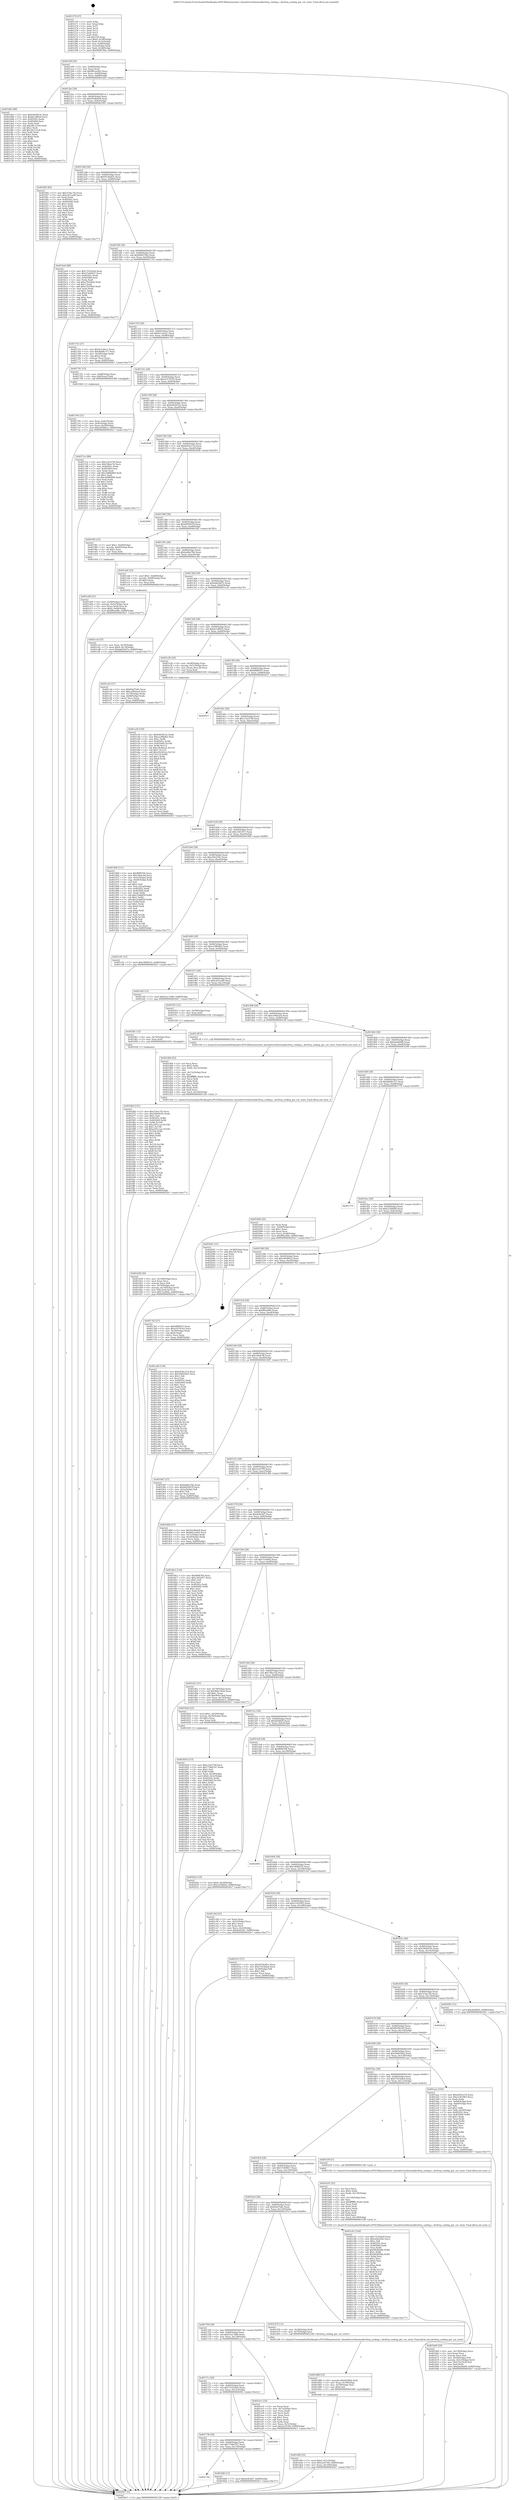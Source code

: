 digraph "0x401270" {
  label = "0x401270 (/mnt/c/Users/mathe/Desktop/tcc/POCII/binaries/extr_linuxdriversthermaldevfreq_cooling.c_devfreq_cooling_get_cur_state_Final-ollvm.out::main(0))"
  labelloc = "t"
  node[shape=record]

  Entry [label="",width=0.3,height=0.3,shape=circle,fillcolor=black,style=filled]
  "0x40129f" [label="{
     0x40129f [29]\l
     | [instrs]\l
     &nbsp;&nbsp;0x40129f \<+3\>: mov -0x80(%rbp),%eax\l
     &nbsp;&nbsp;0x4012a2 \<+2\>: mov %eax,%ecx\l
     &nbsp;&nbsp;0x4012a4 \<+6\>: sub $0x881ac662,%ecx\l
     &nbsp;&nbsp;0x4012aa \<+6\>: mov %eax,-0x84(%rbp)\l
     &nbsp;&nbsp;0x4012b0 \<+6\>: mov %ecx,-0x88(%rbp)\l
     &nbsp;&nbsp;0x4012b6 \<+6\>: je 0000000000401dd3 \<main+0xb63\>\l
  }"]
  "0x401dd3" [label="{
     0x401dd3 [88]\l
     | [instrs]\l
     &nbsp;&nbsp;0x401dd3 \<+5\>: mov $0xb443b53c,%eax\l
     &nbsp;&nbsp;0x401dd8 \<+5\>: mov $0xbe1df624,%ecx\l
     &nbsp;&nbsp;0x401ddd \<+7\>: mov 0x40505c,%edx\l
     &nbsp;&nbsp;0x401de4 \<+7\>: mov 0x405060,%esi\l
     &nbsp;&nbsp;0x401deb \<+2\>: mov %edx,%edi\l
     &nbsp;&nbsp;0x401ded \<+6\>: sub $0x28c1c5c8,%edi\l
     &nbsp;&nbsp;0x401df3 \<+3\>: sub $0x1,%edi\l
     &nbsp;&nbsp;0x401df6 \<+6\>: add $0x28c1c5c8,%edi\l
     &nbsp;&nbsp;0x401dfc \<+3\>: imul %edi,%edx\l
     &nbsp;&nbsp;0x401dff \<+3\>: and $0x1,%edx\l
     &nbsp;&nbsp;0x401e02 \<+3\>: cmp $0x0,%edx\l
     &nbsp;&nbsp;0x401e05 \<+4\>: sete %r8b\l
     &nbsp;&nbsp;0x401e09 \<+3\>: cmp $0xa,%esi\l
     &nbsp;&nbsp;0x401e0c \<+4\>: setl %r9b\l
     &nbsp;&nbsp;0x401e10 \<+3\>: mov %r8b,%r10b\l
     &nbsp;&nbsp;0x401e13 \<+3\>: and %r9b,%r10b\l
     &nbsp;&nbsp;0x401e16 \<+3\>: xor %r9b,%r8b\l
     &nbsp;&nbsp;0x401e19 \<+3\>: or %r8b,%r10b\l
     &nbsp;&nbsp;0x401e1c \<+4\>: test $0x1,%r10b\l
     &nbsp;&nbsp;0x401e20 \<+3\>: cmovne %ecx,%eax\l
     &nbsp;&nbsp;0x401e23 \<+3\>: mov %eax,-0x80(%rbp)\l
     &nbsp;&nbsp;0x401e26 \<+5\>: jmp 00000000004020e7 \<main+0xe77\>\l
  }"]
  "0x4012bc" [label="{
     0x4012bc [28]\l
     | [instrs]\l
     &nbsp;&nbsp;0x4012bc \<+5\>: jmp 00000000004012c1 \<main+0x51\>\l
     &nbsp;&nbsp;0x4012c1 \<+6\>: mov -0x84(%rbp),%eax\l
     &nbsp;&nbsp;0x4012c7 \<+5\>: sub $0x93c8b4e8,%eax\l
     &nbsp;&nbsp;0x4012cc \<+6\>: mov %eax,-0x8c(%rbp)\l
     &nbsp;&nbsp;0x4012d2 \<+6\>: je 0000000000401f02 \<main+0xc92\>\l
  }"]
  Exit [label="",width=0.3,height=0.3,shape=circle,fillcolor=black,style=filled,peripheries=2]
  "0x401f02" [label="{
     0x401f02 [83]\l
     | [instrs]\l
     &nbsp;&nbsp;0x401f02 \<+5\>: mov $0x319ac7fa,%eax\l
     &nbsp;&nbsp;0x401f07 \<+5\>: mov $0xcd31aaf9,%ecx\l
     &nbsp;&nbsp;0x401f0c \<+2\>: xor %edx,%edx\l
     &nbsp;&nbsp;0x401f0e \<+7\>: mov 0x40505c,%esi\l
     &nbsp;&nbsp;0x401f15 \<+7\>: mov 0x405060,%edi\l
     &nbsp;&nbsp;0x401f1c \<+3\>: sub $0x1,%edx\l
     &nbsp;&nbsp;0x401f1f \<+3\>: mov %esi,%r8d\l
     &nbsp;&nbsp;0x401f22 \<+3\>: add %edx,%r8d\l
     &nbsp;&nbsp;0x401f25 \<+4\>: imul %r8d,%esi\l
     &nbsp;&nbsp;0x401f29 \<+3\>: and $0x1,%esi\l
     &nbsp;&nbsp;0x401f2c \<+3\>: cmp $0x0,%esi\l
     &nbsp;&nbsp;0x401f2f \<+4\>: sete %r9b\l
     &nbsp;&nbsp;0x401f33 \<+3\>: cmp $0xa,%edi\l
     &nbsp;&nbsp;0x401f36 \<+4\>: setl %r10b\l
     &nbsp;&nbsp;0x401f3a \<+3\>: mov %r9b,%r11b\l
     &nbsp;&nbsp;0x401f3d \<+3\>: and %r10b,%r11b\l
     &nbsp;&nbsp;0x401f40 \<+3\>: xor %r10b,%r9b\l
     &nbsp;&nbsp;0x401f43 \<+3\>: or %r9b,%r11b\l
     &nbsp;&nbsp;0x401f46 \<+4\>: test $0x1,%r11b\l
     &nbsp;&nbsp;0x401f4a \<+3\>: cmovne %ecx,%eax\l
     &nbsp;&nbsp;0x401f4d \<+3\>: mov %eax,-0x80(%rbp)\l
     &nbsp;&nbsp;0x401f50 \<+5\>: jmp 00000000004020e7 \<main+0xe77\>\l
  }"]
  "0x4012d8" [label="{
     0x4012d8 [28]\l
     | [instrs]\l
     &nbsp;&nbsp;0x4012d8 \<+5\>: jmp 00000000004012dd \<main+0x6d\>\l
     &nbsp;&nbsp;0x4012dd \<+6\>: mov -0x84(%rbp),%eax\l
     &nbsp;&nbsp;0x4012e3 \<+5\>: sub $0x9534a83c,%eax\l
     &nbsp;&nbsp;0x4012e8 \<+6\>: mov %eax,-0x90(%rbp)\l
     &nbsp;&nbsp;0x4012ee \<+6\>: je 0000000000401ba9 \<main+0x939\>\l
  }"]
  "0x401f6d" [label="{
     0x401f6d [152]\l
     | [instrs]\l
     &nbsp;&nbsp;0x401f6d \<+5\>: mov $0x319ac7fa,%ecx\l
     &nbsp;&nbsp;0x401f72 \<+5\>: mov $0x2904416c,%edx\l
     &nbsp;&nbsp;0x401f77 \<+3\>: mov $0x1,%sil\l
     &nbsp;&nbsp;0x401f7a \<+8\>: mov 0x40505c,%r8d\l
     &nbsp;&nbsp;0x401f82 \<+8\>: mov 0x405060,%r9d\l
     &nbsp;&nbsp;0x401f8a \<+3\>: mov %r8d,%r10d\l
     &nbsp;&nbsp;0x401f8d \<+7\>: sub $0xa291ccae,%r10d\l
     &nbsp;&nbsp;0x401f94 \<+4\>: sub $0x1,%r10d\l
     &nbsp;&nbsp;0x401f98 \<+7\>: add $0xa291ccae,%r10d\l
     &nbsp;&nbsp;0x401f9f \<+4\>: imul %r10d,%r8d\l
     &nbsp;&nbsp;0x401fa3 \<+4\>: and $0x1,%r8d\l
     &nbsp;&nbsp;0x401fa7 \<+4\>: cmp $0x0,%r8d\l
     &nbsp;&nbsp;0x401fab \<+4\>: sete %r11b\l
     &nbsp;&nbsp;0x401faf \<+4\>: cmp $0xa,%r9d\l
     &nbsp;&nbsp;0x401fb3 \<+3\>: setl %bl\l
     &nbsp;&nbsp;0x401fb6 \<+3\>: mov %r11b,%r14b\l
     &nbsp;&nbsp;0x401fb9 \<+4\>: xor $0xff,%r14b\l
     &nbsp;&nbsp;0x401fbd \<+3\>: mov %bl,%r15b\l
     &nbsp;&nbsp;0x401fc0 \<+4\>: xor $0xff,%r15b\l
     &nbsp;&nbsp;0x401fc4 \<+4\>: xor $0x0,%sil\l
     &nbsp;&nbsp;0x401fc8 \<+3\>: mov %r14b,%r12b\l
     &nbsp;&nbsp;0x401fcb \<+4\>: and $0x0,%r12b\l
     &nbsp;&nbsp;0x401fcf \<+3\>: and %sil,%r11b\l
     &nbsp;&nbsp;0x401fd2 \<+3\>: mov %r15b,%r13b\l
     &nbsp;&nbsp;0x401fd5 \<+4\>: and $0x0,%r13b\l
     &nbsp;&nbsp;0x401fd9 \<+3\>: and %sil,%bl\l
     &nbsp;&nbsp;0x401fdc \<+3\>: or %r11b,%r12b\l
     &nbsp;&nbsp;0x401fdf \<+3\>: or %bl,%r13b\l
     &nbsp;&nbsp;0x401fe2 \<+3\>: xor %r13b,%r12b\l
     &nbsp;&nbsp;0x401fe5 \<+3\>: or %r15b,%r14b\l
     &nbsp;&nbsp;0x401fe8 \<+4\>: xor $0xff,%r14b\l
     &nbsp;&nbsp;0x401fec \<+4\>: or $0x0,%sil\l
     &nbsp;&nbsp;0x401ff0 \<+3\>: and %sil,%r14b\l
     &nbsp;&nbsp;0x401ff3 \<+3\>: or %r14b,%r12b\l
     &nbsp;&nbsp;0x401ff6 \<+4\>: test $0x1,%r12b\l
     &nbsp;&nbsp;0x401ffa \<+3\>: cmovne %edx,%ecx\l
     &nbsp;&nbsp;0x401ffd \<+3\>: mov %ecx,-0x80(%rbp)\l
     &nbsp;&nbsp;0x402000 \<+5\>: jmp 00000000004020e7 \<main+0xe77\>\l
  }"]
  "0x401ba9" [label="{
     0x401ba9 [88]\l
     | [instrs]\l
     &nbsp;&nbsp;0x401ba9 \<+5\>: mov $0x731624a9,%eax\l
     &nbsp;&nbsp;0x401bae \<+5\>: mov $0x57e69427,%ecx\l
     &nbsp;&nbsp;0x401bb3 \<+7\>: mov 0x40505c,%edx\l
     &nbsp;&nbsp;0x401bba \<+7\>: mov 0x405060,%esi\l
     &nbsp;&nbsp;0x401bc1 \<+2\>: mov %edx,%edi\l
     &nbsp;&nbsp;0x401bc3 \<+6\>: sub $0xa70c04eb,%edi\l
     &nbsp;&nbsp;0x401bc9 \<+3\>: sub $0x1,%edi\l
     &nbsp;&nbsp;0x401bcc \<+6\>: add $0xa70c04eb,%edi\l
     &nbsp;&nbsp;0x401bd2 \<+3\>: imul %edi,%edx\l
     &nbsp;&nbsp;0x401bd5 \<+3\>: and $0x1,%edx\l
     &nbsp;&nbsp;0x401bd8 \<+3\>: cmp $0x0,%edx\l
     &nbsp;&nbsp;0x401bdb \<+4\>: sete %r8b\l
     &nbsp;&nbsp;0x401bdf \<+3\>: cmp $0xa,%esi\l
     &nbsp;&nbsp;0x401be2 \<+4\>: setl %r9b\l
     &nbsp;&nbsp;0x401be6 \<+3\>: mov %r8b,%r10b\l
     &nbsp;&nbsp;0x401be9 \<+3\>: and %r9b,%r10b\l
     &nbsp;&nbsp;0x401bec \<+3\>: xor %r9b,%r8b\l
     &nbsp;&nbsp;0x401bef \<+3\>: or %r8b,%r10b\l
     &nbsp;&nbsp;0x401bf2 \<+4\>: test $0x1,%r10b\l
     &nbsp;&nbsp;0x401bf6 \<+3\>: cmovne %ecx,%eax\l
     &nbsp;&nbsp;0x401bf9 \<+3\>: mov %eax,-0x80(%rbp)\l
     &nbsp;&nbsp;0x401bfc \<+5\>: jmp 00000000004020e7 \<main+0xe77\>\l
  }"]
  "0x4012f4" [label="{
     0x4012f4 [28]\l
     | [instrs]\l
     &nbsp;&nbsp;0x4012f4 \<+5\>: jmp 00000000004012f9 \<main+0x89\>\l
     &nbsp;&nbsp;0x4012f9 \<+6\>: mov -0x84(%rbp),%eax\l
     &nbsp;&nbsp;0x4012ff \<+5\>: sub $0x96d0796a,%eax\l
     &nbsp;&nbsp;0x401304 \<+6\>: mov %eax,-0x94(%rbp)\l
     &nbsp;&nbsp;0x40130a \<+6\>: je 000000000040175e \<main+0x4ee\>\l
  }"]
  "0x401f61" [label="{
     0x401f61 [12]\l
     | [instrs]\l
     &nbsp;&nbsp;0x401f61 \<+4\>: mov -0x70(%rbp),%rax\l
     &nbsp;&nbsp;0x401f65 \<+3\>: mov %rax,%rdi\l
     &nbsp;&nbsp;0x401f68 \<+5\>: call 0000000000401030 \<free@plt\>\l
     | [calls]\l
     &nbsp;&nbsp;0x401030 \{1\} (unknown)\l
  }"]
  "0x40175e" [label="{
     0x40175e [27]\l
     | [instrs]\l
     &nbsp;&nbsp;0x40175e \<+5\>: mov $0x9c1a9ca1,%eax\l
     &nbsp;&nbsp;0x401763 \<+5\>: mov $0xdb08e7e7,%ecx\l
     &nbsp;&nbsp;0x401768 \<+3\>: mov -0x34(%rbp),%edx\l
     &nbsp;&nbsp;0x40176b \<+3\>: cmp $0x2,%edx\l
     &nbsp;&nbsp;0x40176e \<+3\>: cmovne %ecx,%eax\l
     &nbsp;&nbsp;0x401771 \<+3\>: mov %eax,-0x80(%rbp)\l
     &nbsp;&nbsp;0x401774 \<+5\>: jmp 00000000004020e7 \<main+0xe77\>\l
  }"]
  "0x401310" [label="{
     0x401310 [28]\l
     | [instrs]\l
     &nbsp;&nbsp;0x401310 \<+5\>: jmp 0000000000401315 \<main+0xa5\>\l
     &nbsp;&nbsp;0x401315 \<+6\>: mov -0x84(%rbp),%eax\l
     &nbsp;&nbsp;0x40131b \<+5\>: sub $0x9c1a9ca1,%eax\l
     &nbsp;&nbsp;0x401320 \<+6\>: mov %eax,-0x98(%rbp)\l
     &nbsp;&nbsp;0x401326 \<+6\>: je 0000000000401791 \<main+0x521\>\l
  }"]
  "0x4020e7" [label="{
     0x4020e7 [5]\l
     | [instrs]\l
     &nbsp;&nbsp;0x4020e7 \<+5\>: jmp 000000000040129f \<main+0x2f\>\l
  }"]
  "0x401270" [label="{
     0x401270 [47]\l
     | [instrs]\l
     &nbsp;&nbsp;0x401270 \<+1\>: push %rbp\l
     &nbsp;&nbsp;0x401271 \<+3\>: mov %rsp,%rbp\l
     &nbsp;&nbsp;0x401274 \<+2\>: push %r15\l
     &nbsp;&nbsp;0x401276 \<+2\>: push %r14\l
     &nbsp;&nbsp;0x401278 \<+2\>: push %r13\l
     &nbsp;&nbsp;0x40127a \<+2\>: push %r12\l
     &nbsp;&nbsp;0x40127c \<+1\>: push %rbx\l
     &nbsp;&nbsp;0x40127d \<+7\>: sub $0x128,%rsp\l
     &nbsp;&nbsp;0x401284 \<+7\>: movl $0x0,-0x38(%rbp)\l
     &nbsp;&nbsp;0x40128b \<+3\>: mov %edi,-0x3c(%rbp)\l
     &nbsp;&nbsp;0x40128e \<+4\>: mov %rsi,-0x48(%rbp)\l
     &nbsp;&nbsp;0x401292 \<+3\>: mov -0x3c(%rbp),%edi\l
     &nbsp;&nbsp;0x401295 \<+3\>: mov %edi,-0x34(%rbp)\l
     &nbsp;&nbsp;0x401298 \<+7\>: movl $0x96d0796a,-0x80(%rbp)\l
  }"]
  "0x401e3f" [label="{
     0x401e3f [150]\l
     | [instrs]\l
     &nbsp;&nbsp;0x401e3f \<+5\>: mov $0xb443b53c,%edx\l
     &nbsp;&nbsp;0x401e44 \<+5\>: mov $0xca386db5,%esi\l
     &nbsp;&nbsp;0x401e49 \<+3\>: mov $0x1,%r8b\l
     &nbsp;&nbsp;0x401e4c \<+8\>: mov 0x40505c,%r9d\l
     &nbsp;&nbsp;0x401e54 \<+8\>: mov 0x405060,%r10d\l
     &nbsp;&nbsp;0x401e5c \<+3\>: mov %r9d,%r11d\l
     &nbsp;&nbsp;0x401e5f \<+7\>: sub $0xc2b362a2,%r11d\l
     &nbsp;&nbsp;0x401e66 \<+4\>: sub $0x1,%r11d\l
     &nbsp;&nbsp;0x401e6a \<+7\>: add $0xc2b362a2,%r11d\l
     &nbsp;&nbsp;0x401e71 \<+4\>: imul %r11d,%r9d\l
     &nbsp;&nbsp;0x401e75 \<+4\>: and $0x1,%r9d\l
     &nbsp;&nbsp;0x401e79 \<+4\>: cmp $0x0,%r9d\l
     &nbsp;&nbsp;0x401e7d \<+3\>: sete %bl\l
     &nbsp;&nbsp;0x401e80 \<+4\>: cmp $0xa,%r10d\l
     &nbsp;&nbsp;0x401e84 \<+4\>: setl %r14b\l
     &nbsp;&nbsp;0x401e88 \<+3\>: mov %bl,%r15b\l
     &nbsp;&nbsp;0x401e8b \<+4\>: xor $0xff,%r15b\l
     &nbsp;&nbsp;0x401e8f \<+3\>: mov %r14b,%r12b\l
     &nbsp;&nbsp;0x401e92 \<+4\>: xor $0xff,%r12b\l
     &nbsp;&nbsp;0x401e96 \<+4\>: xor $0x1,%r8b\l
     &nbsp;&nbsp;0x401e9a \<+3\>: mov %r15b,%r13b\l
     &nbsp;&nbsp;0x401e9d \<+4\>: and $0xff,%r13b\l
     &nbsp;&nbsp;0x401ea1 \<+3\>: and %r8b,%bl\l
     &nbsp;&nbsp;0x401ea4 \<+3\>: mov %r12b,%al\l
     &nbsp;&nbsp;0x401ea7 \<+2\>: and $0xff,%al\l
     &nbsp;&nbsp;0x401ea9 \<+3\>: and %r8b,%r14b\l
     &nbsp;&nbsp;0x401eac \<+3\>: or %bl,%r13b\l
     &nbsp;&nbsp;0x401eaf \<+3\>: or %r14b,%al\l
     &nbsp;&nbsp;0x401eb2 \<+3\>: xor %al,%r13b\l
     &nbsp;&nbsp;0x401eb5 \<+3\>: or %r12b,%r15b\l
     &nbsp;&nbsp;0x401eb8 \<+4\>: xor $0xff,%r15b\l
     &nbsp;&nbsp;0x401ebc \<+4\>: or $0x1,%r8b\l
     &nbsp;&nbsp;0x401ec0 \<+3\>: and %r8b,%r15b\l
     &nbsp;&nbsp;0x401ec3 \<+3\>: or %r15b,%r13b\l
     &nbsp;&nbsp;0x401ec6 \<+4\>: test $0x1,%r13b\l
     &nbsp;&nbsp;0x401eca \<+3\>: cmovne %esi,%edx\l
     &nbsp;&nbsp;0x401ecd \<+3\>: mov %edx,-0x80(%rbp)\l
     &nbsp;&nbsp;0x401ed0 \<+5\>: jmp 00000000004020e7 \<main+0xe77\>\l
  }"]
  "0x401791" [label="{
     0x401791 [13]\l
     | [instrs]\l
     &nbsp;&nbsp;0x401791 \<+4\>: mov -0x48(%rbp),%rax\l
     &nbsp;&nbsp;0x401795 \<+4\>: mov 0x8(%rax),%rdi\l
     &nbsp;&nbsp;0x401799 \<+5\>: call 0000000000401060 \<atoi@plt\>\l
     | [calls]\l
     &nbsp;&nbsp;0x401060 \{1\} (unknown)\l
  }"]
  "0x40132c" [label="{
     0x40132c [28]\l
     | [instrs]\l
     &nbsp;&nbsp;0x40132c \<+5\>: jmp 0000000000401331 \<main+0xc1\>\l
     &nbsp;&nbsp;0x401331 \<+6\>: mov -0x84(%rbp),%eax\l
     &nbsp;&nbsp;0x401337 \<+5\>: sub $0xa1670163,%eax\l
     &nbsp;&nbsp;0x40133c \<+6\>: mov %eax,-0x9c(%rbp)\l
     &nbsp;&nbsp;0x401342 \<+6\>: je 00000000004017ce \<main+0x55e\>\l
  }"]
  "0x40179e" [label="{
     0x40179e [21]\l
     | [instrs]\l
     &nbsp;&nbsp;0x40179e \<+3\>: mov %eax,-0x4c(%rbp)\l
     &nbsp;&nbsp;0x4017a1 \<+3\>: mov -0x4c(%rbp),%eax\l
     &nbsp;&nbsp;0x4017a4 \<+3\>: mov %eax,-0x30(%rbp)\l
     &nbsp;&nbsp;0x4017a7 \<+7\>: movl $0xe4f38dc2,-0x80(%rbp)\l
     &nbsp;&nbsp;0x4017ae \<+5\>: jmp 00000000004020e7 \<main+0xe77\>\l
  }"]
  "0x401d9f" [label="{
     0x401d9f [25]\l
     | [instrs]\l
     &nbsp;&nbsp;0x401d9f \<+7\>: movl $0x0,-0x7c(%rbp)\l
     &nbsp;&nbsp;0x401da6 \<+7\>: movl $0x2ec0769,-0x80(%rbp)\l
     &nbsp;&nbsp;0x401dad \<+6\>: mov %eax,-0x144(%rbp)\l
     &nbsp;&nbsp;0x401db3 \<+5\>: jmp 00000000004020e7 \<main+0xe77\>\l
  }"]
  "0x4017ce" [label="{
     0x4017ce [88]\l
     | [instrs]\l
     &nbsp;&nbsp;0x4017ce \<+5\>: mov $0xc142274f,%eax\l
     &nbsp;&nbsp;0x4017d3 \<+5\>: mov $0x7dbce7b,%ecx\l
     &nbsp;&nbsp;0x4017d8 \<+7\>: mov 0x40505c,%edx\l
     &nbsp;&nbsp;0x4017df \<+7\>: mov 0x405060,%esi\l
     &nbsp;&nbsp;0x4017e6 \<+2\>: mov %edx,%edi\l
     &nbsp;&nbsp;0x4017e8 \<+6\>: add $0x1688b869,%edi\l
     &nbsp;&nbsp;0x4017ee \<+3\>: sub $0x1,%edi\l
     &nbsp;&nbsp;0x4017f1 \<+6\>: sub $0x1688b869,%edi\l
     &nbsp;&nbsp;0x4017f7 \<+3\>: imul %edi,%edx\l
     &nbsp;&nbsp;0x4017fa \<+3\>: and $0x1,%edx\l
     &nbsp;&nbsp;0x4017fd \<+3\>: cmp $0x0,%edx\l
     &nbsp;&nbsp;0x401800 \<+4\>: sete %r8b\l
     &nbsp;&nbsp;0x401804 \<+3\>: cmp $0xa,%esi\l
     &nbsp;&nbsp;0x401807 \<+4\>: setl %r9b\l
     &nbsp;&nbsp;0x40180b \<+3\>: mov %r8b,%r10b\l
     &nbsp;&nbsp;0x40180e \<+3\>: and %r9b,%r10b\l
     &nbsp;&nbsp;0x401811 \<+3\>: xor %r9b,%r8b\l
     &nbsp;&nbsp;0x401814 \<+3\>: or %r8b,%r10b\l
     &nbsp;&nbsp;0x401817 \<+4\>: test $0x1,%r10b\l
     &nbsp;&nbsp;0x40181b \<+3\>: cmovne %ecx,%eax\l
     &nbsp;&nbsp;0x40181e \<+3\>: mov %eax,-0x80(%rbp)\l
     &nbsp;&nbsp;0x401821 \<+5\>: jmp 00000000004020e7 \<main+0xe77\>\l
  }"]
  "0x401348" [label="{
     0x401348 [28]\l
     | [instrs]\l
     &nbsp;&nbsp;0x401348 \<+5\>: jmp 000000000040134d \<main+0xdd\>\l
     &nbsp;&nbsp;0x40134d \<+6\>: mov -0x84(%rbp),%eax\l
     &nbsp;&nbsp;0x401353 \<+5\>: sub $0xb443b53c,%eax\l
     &nbsp;&nbsp;0x401358 \<+6\>: mov %eax,-0xa0(%rbp)\l
     &nbsp;&nbsp;0x40135e \<+6\>: je 00000000004020a8 \<main+0xe38\>\l
  }"]
  "0x401d88" [label="{
     0x401d88 [23]\l
     | [instrs]\l
     &nbsp;&nbsp;0x401d88 \<+10\>: movabs $0x4030b6,%rdi\l
     &nbsp;&nbsp;0x401d92 \<+3\>: mov %eax,-0x78(%rbp)\l
     &nbsp;&nbsp;0x401d95 \<+3\>: mov -0x78(%rbp),%esi\l
     &nbsp;&nbsp;0x401d98 \<+2\>: mov $0x0,%al\l
     &nbsp;&nbsp;0x401d9a \<+5\>: call 0000000000401040 \<printf@plt\>\l
     | [calls]\l
     &nbsp;&nbsp;0x401040 \{1\} (unknown)\l
  }"]
  "0x4020a8" [label="{
     0x4020a8\l
  }", style=dashed]
  "0x401364" [label="{
     0x401364 [28]\l
     | [instrs]\l
     &nbsp;&nbsp;0x401364 \<+5\>: jmp 0000000000401369 \<main+0xf9\>\l
     &nbsp;&nbsp;0x401369 \<+6\>: mov -0x84(%rbp),%eax\l
     &nbsp;&nbsp;0x40136f \<+5\>: sub $0xb456c214,%eax\l
     &nbsp;&nbsp;0x401374 \<+6\>: mov %eax,-0xa4(%rbp)\l
     &nbsp;&nbsp;0x40137a \<+6\>: je 0000000000402090 \<main+0xe20\>\l
  }"]
  "0x401d38" [label="{
     0x401d38 [36]\l
     | [instrs]\l
     &nbsp;&nbsp;0x401d38 \<+6\>: mov -0x140(%rbp),%ecx\l
     &nbsp;&nbsp;0x401d3e \<+3\>: imul %eax,%ecx\l
     &nbsp;&nbsp;0x401d41 \<+3\>: movslq %ecx,%r8\l
     &nbsp;&nbsp;0x401d44 \<+4\>: mov -0x70(%rbp),%r9\l
     &nbsp;&nbsp;0x401d48 \<+4\>: movslq -0x74(%rbp),%r10\l
     &nbsp;&nbsp;0x401d4c \<+4\>: mov %r8,(%r9,%r10,8)\l
     &nbsp;&nbsp;0x401d50 \<+7\>: movl $0x7ce409a,-0x80(%rbp)\l
     &nbsp;&nbsp;0x401d57 \<+5\>: jmp 00000000004020e7 \<main+0xe77\>\l
  }"]
  "0x402090" [label="{
     0x402090\l
  }", style=dashed]
  "0x401380" [label="{
     0x401380 [28]\l
     | [instrs]\l
     &nbsp;&nbsp;0x401380 \<+5\>: jmp 0000000000401385 \<main+0x115\>\l
     &nbsp;&nbsp;0x401385 \<+6\>: mov -0x84(%rbp),%eax\l
     &nbsp;&nbsp;0x40138b \<+5\>: sub $0xb692825f,%eax\l
     &nbsp;&nbsp;0x401390 \<+6\>: mov %eax,-0xa8(%rbp)\l
     &nbsp;&nbsp;0x401396 \<+6\>: je 00000000004019f2 \<main+0x782\>\l
  }"]
  "0x401d04" [label="{
     0x401d04 [52]\l
     | [instrs]\l
     &nbsp;&nbsp;0x401d04 \<+2\>: xor %ecx,%ecx\l
     &nbsp;&nbsp;0x401d06 \<+5\>: mov $0x2,%edx\l
     &nbsp;&nbsp;0x401d0b \<+6\>: mov %edx,-0x13c(%rbp)\l
     &nbsp;&nbsp;0x401d11 \<+1\>: cltd\l
     &nbsp;&nbsp;0x401d12 \<+6\>: mov -0x13c(%rbp),%esi\l
     &nbsp;&nbsp;0x401d18 \<+2\>: idiv %esi\l
     &nbsp;&nbsp;0x401d1a \<+6\>: imul $0xfffffffe,%edx,%edx\l
     &nbsp;&nbsp;0x401d20 \<+2\>: mov %ecx,%edi\l
     &nbsp;&nbsp;0x401d22 \<+2\>: sub %edx,%edi\l
     &nbsp;&nbsp;0x401d24 \<+2\>: mov %ecx,%edx\l
     &nbsp;&nbsp;0x401d26 \<+3\>: sub $0x1,%edx\l
     &nbsp;&nbsp;0x401d29 \<+2\>: add %edx,%edi\l
     &nbsp;&nbsp;0x401d2b \<+2\>: sub %edi,%ecx\l
     &nbsp;&nbsp;0x401d2d \<+6\>: mov %ecx,-0x140(%rbp)\l
     &nbsp;&nbsp;0x401d33 \<+5\>: call 0000000000401160 \<next_i\>\l
     | [calls]\l
     &nbsp;&nbsp;0x401160 \{1\} (/mnt/c/Users/mathe/Desktop/tcc/POCII/binaries/extr_linuxdriversthermaldevfreq_cooling.c_devfreq_cooling_get_cur_state_Final-ollvm.out::next_i)\l
  }"]
  "0x4019f2" [label="{
     0x4019f2 [23]\l
     | [instrs]\l
     &nbsp;&nbsp;0x4019f2 \<+7\>: movl $0x1,-0x60(%rbp)\l
     &nbsp;&nbsp;0x4019f9 \<+4\>: movslq -0x60(%rbp),%rax\l
     &nbsp;&nbsp;0x4019fd \<+4\>: shl $0x3,%rax\l
     &nbsp;&nbsp;0x401a01 \<+3\>: mov %rax,%rdi\l
     &nbsp;&nbsp;0x401a04 \<+5\>: call 0000000000401050 \<malloc@plt\>\l
     | [calls]\l
     &nbsp;&nbsp;0x401050 \{1\} (unknown)\l
  }"]
  "0x40139c" [label="{
     0x40139c [28]\l
     | [instrs]\l
     &nbsp;&nbsp;0x40139c \<+5\>: jmp 00000000004013a1 \<main+0x131\>\l
     &nbsp;&nbsp;0x4013a1 \<+6\>: mov -0x84(%rbp),%eax\l
     &nbsp;&nbsp;0x4013a7 \<+5\>: sub $0xba86a7bb,%eax\l
     &nbsp;&nbsp;0x4013ac \<+6\>: mov %eax,-0xac(%rbp)\l
     &nbsp;&nbsp;0x4013b2 \<+6\>: je 0000000000401cb6 \<main+0xa46\>\l
  }"]
  "0x401ccd" [label="{
     0x401ccd [23]\l
     | [instrs]\l
     &nbsp;&nbsp;0x401ccd \<+4\>: mov %rax,-0x70(%rbp)\l
     &nbsp;&nbsp;0x401cd1 \<+7\>: movl $0x0,-0x74(%rbp)\l
     &nbsp;&nbsp;0x401cd8 \<+7\>: movl $0xbdd20d7e,-0x80(%rbp)\l
     &nbsp;&nbsp;0x401cdf \<+5\>: jmp 00000000004020e7 \<main+0xe77\>\l
  }"]
  "0x401cb6" [label="{
     0x401cb6 [23]\l
     | [instrs]\l
     &nbsp;&nbsp;0x401cb6 \<+7\>: movl $0x1,-0x68(%rbp)\l
     &nbsp;&nbsp;0x401cbd \<+4\>: movslq -0x68(%rbp),%rax\l
     &nbsp;&nbsp;0x401cc1 \<+4\>: shl $0x3,%rax\l
     &nbsp;&nbsp;0x401cc5 \<+3\>: mov %rax,%rdi\l
     &nbsp;&nbsp;0x401cc8 \<+5\>: call 0000000000401050 \<malloc@plt\>\l
     | [calls]\l
     &nbsp;&nbsp;0x401050 \{1\} (unknown)\l
  }"]
  "0x4013b8" [label="{
     0x4013b8 [28]\l
     | [instrs]\l
     &nbsp;&nbsp;0x4013b8 \<+5\>: jmp 00000000004013bd \<main+0x14d\>\l
     &nbsp;&nbsp;0x4013bd \<+6\>: mov -0x84(%rbp),%eax\l
     &nbsp;&nbsp;0x4013c3 \<+5\>: sub $0xbdd20d7e,%eax\l
     &nbsp;&nbsp;0x4013c8 \<+6\>: mov %eax,-0xb0(%rbp)\l
     &nbsp;&nbsp;0x4013ce \<+6\>: je 0000000000401ce4 \<main+0xa74\>\l
  }"]
  "0x401b69" [label="{
     0x401b69 [39]\l
     | [instrs]\l
     &nbsp;&nbsp;0x401b69 \<+6\>: mov -0x138(%rbp),%ecx\l
     &nbsp;&nbsp;0x401b6f \<+3\>: imul %eax,%ecx\l
     &nbsp;&nbsp;0x401b72 \<+3\>: movslq %ecx,%r8\l
     &nbsp;&nbsp;0x401b75 \<+4\>: mov -0x58(%rbp),%r9\l
     &nbsp;&nbsp;0x401b79 \<+4\>: movslq -0x5c(%rbp),%r10\l
     &nbsp;&nbsp;0x401b7d \<+4\>: mov (%r9,%r10,8),%r9\l
     &nbsp;&nbsp;0x401b81 \<+3\>: mov %r8,(%r9)\l
     &nbsp;&nbsp;0x401b84 \<+7\>: movl $0xdaebb6f6,-0x80(%rbp)\l
     &nbsp;&nbsp;0x401b8b \<+5\>: jmp 00000000004020e7 \<main+0xe77\>\l
  }"]
  "0x401ce4" [label="{
     0x401ce4 [27]\l
     | [instrs]\l
     &nbsp;&nbsp;0x401ce4 \<+5\>: mov $0x60ef7a8c,%eax\l
     &nbsp;&nbsp;0x401ce9 \<+5\>: mov $0xce982ae4,%ecx\l
     &nbsp;&nbsp;0x401cee \<+3\>: mov -0x74(%rbp),%edx\l
     &nbsp;&nbsp;0x401cf1 \<+3\>: cmp -0x68(%rbp),%edx\l
     &nbsp;&nbsp;0x401cf4 \<+3\>: cmovl %ecx,%eax\l
     &nbsp;&nbsp;0x401cf7 \<+3\>: mov %eax,-0x80(%rbp)\l
     &nbsp;&nbsp;0x401cfa \<+5\>: jmp 00000000004020e7 \<main+0xe77\>\l
  }"]
  "0x4013d4" [label="{
     0x4013d4 [28]\l
     | [instrs]\l
     &nbsp;&nbsp;0x4013d4 \<+5\>: jmp 00000000004013d9 \<main+0x169\>\l
     &nbsp;&nbsp;0x4013d9 \<+6\>: mov -0x84(%rbp),%eax\l
     &nbsp;&nbsp;0x4013df \<+5\>: sub $0xbe1df624,%eax\l
     &nbsp;&nbsp;0x4013e4 \<+6\>: mov %eax,-0xb4(%rbp)\l
     &nbsp;&nbsp;0x4013ea \<+6\>: je 0000000000401e2b \<main+0xbbb\>\l
  }"]
  "0x401b35" [label="{
     0x401b35 [52]\l
     | [instrs]\l
     &nbsp;&nbsp;0x401b35 \<+2\>: xor %ecx,%ecx\l
     &nbsp;&nbsp;0x401b37 \<+5\>: mov $0x2,%edx\l
     &nbsp;&nbsp;0x401b3c \<+6\>: mov %edx,-0x134(%rbp)\l
     &nbsp;&nbsp;0x401b42 \<+1\>: cltd\l
     &nbsp;&nbsp;0x401b43 \<+6\>: mov -0x134(%rbp),%esi\l
     &nbsp;&nbsp;0x401b49 \<+2\>: idiv %esi\l
     &nbsp;&nbsp;0x401b4b \<+6\>: imul $0xfffffffe,%edx,%edx\l
     &nbsp;&nbsp;0x401b51 \<+2\>: mov %ecx,%edi\l
     &nbsp;&nbsp;0x401b53 \<+2\>: sub %edx,%edi\l
     &nbsp;&nbsp;0x401b55 \<+2\>: mov %ecx,%edx\l
     &nbsp;&nbsp;0x401b57 \<+3\>: sub $0x1,%edx\l
     &nbsp;&nbsp;0x401b5a \<+2\>: add %edx,%edi\l
     &nbsp;&nbsp;0x401b5c \<+2\>: sub %edi,%ecx\l
     &nbsp;&nbsp;0x401b5e \<+6\>: mov %ecx,-0x138(%rbp)\l
     &nbsp;&nbsp;0x401b64 \<+5\>: call 0000000000401160 \<next_i\>\l
     | [calls]\l
     &nbsp;&nbsp;0x401160 \{1\} (/mnt/c/Users/mathe/Desktop/tcc/POCII/binaries/extr_linuxdriversthermaldevfreq_cooling.c_devfreq_cooling_get_cur_state_Final-ollvm.out::next_i)\l
  }"]
  "0x401e2b" [label="{
     0x401e2b [20]\l
     | [instrs]\l
     &nbsp;&nbsp;0x401e2b \<+4\>: mov -0x58(%rbp),%rax\l
     &nbsp;&nbsp;0x401e2f \<+4\>: movslq -0x7c(%rbp),%rcx\l
     &nbsp;&nbsp;0x401e33 \<+4\>: mov (%rax,%rcx,8),%rax\l
     &nbsp;&nbsp;0x401e37 \<+3\>: mov %rax,%rdi\l
     &nbsp;&nbsp;0x401e3a \<+5\>: call 0000000000401030 \<free@plt\>\l
     | [calls]\l
     &nbsp;&nbsp;0x401030 \{1\} (unknown)\l
  }"]
  "0x4013f0" [label="{
     0x4013f0 [28]\l
     | [instrs]\l
     &nbsp;&nbsp;0x4013f0 \<+5\>: jmp 00000000004013f5 \<main+0x185\>\l
     &nbsp;&nbsp;0x4013f5 \<+6\>: mov -0x84(%rbp),%eax\l
     &nbsp;&nbsp;0x4013fb \<+5\>: sub $0xbf88f307,%eax\l
     &nbsp;&nbsp;0x401400 \<+6\>: mov %eax,-0xb8(%rbp)\l
     &nbsp;&nbsp;0x401406 \<+6\>: je 0000000000402011 \<main+0xda1\>\l
  }"]
  "0x401a09" [label="{
     0x401a09 [31]\l
     | [instrs]\l
     &nbsp;&nbsp;0x401a09 \<+4\>: mov -0x58(%rbp),%rdi\l
     &nbsp;&nbsp;0x401a0d \<+4\>: movslq -0x5c(%rbp),%rcx\l
     &nbsp;&nbsp;0x401a11 \<+4\>: mov %rax,(%rdi,%rcx,8)\l
     &nbsp;&nbsp;0x401a15 \<+7\>: movl $0x0,-0x64(%rbp)\l
     &nbsp;&nbsp;0x401a1c \<+7\>: movl $0xff9aa98e,-0x80(%rbp)\l
     &nbsp;&nbsp;0x401a23 \<+5\>: jmp 00000000004020e7 \<main+0xe77\>\l
  }"]
  "0x402011" [label="{
     0x402011\l
  }", style=dashed]
  "0x40140c" [label="{
     0x40140c [28]\l
     | [instrs]\l
     &nbsp;&nbsp;0x40140c \<+5\>: jmp 0000000000401411 \<main+0x1a1\>\l
     &nbsp;&nbsp;0x401411 \<+6\>: mov -0x84(%rbp),%eax\l
     &nbsp;&nbsp;0x401417 \<+5\>: sub $0xc142274f,%eax\l
     &nbsp;&nbsp;0x40141c \<+6\>: mov %eax,-0xbc(%rbp)\l
     &nbsp;&nbsp;0x401422 \<+6\>: je 0000000000402056 \<main+0xde6\>\l
  }"]
  "0x401754" [label="{
     0x401754\l
  }", style=dashed]
  "0x402056" [label="{
     0x402056\l
  }", style=dashed]
  "0x401428" [label="{
     0x401428 [28]\l
     | [instrs]\l
     &nbsp;&nbsp;0x401428 \<+5\>: jmp 000000000040142d \<main+0x1bd\>\l
     &nbsp;&nbsp;0x40142d \<+6\>: mov -0x84(%rbp),%eax\l
     &nbsp;&nbsp;0x401433 \<+5\>: sub $0xc3452f17,%eax\l
     &nbsp;&nbsp;0x401438 \<+6\>: mov %eax,-0xc0(%rbp)\l
     &nbsp;&nbsp;0x40143e \<+6\>: je 0000000000401968 \<main+0x6f8\>\l
  }"]
  "0x4018d6" [label="{
     0x4018d6 [12]\l
     | [instrs]\l
     &nbsp;&nbsp;0x4018d6 \<+7\>: movl $0x4e8c4d7,-0x80(%rbp)\l
     &nbsp;&nbsp;0x4018dd \<+5\>: jmp 00000000004020e7 \<main+0xe77\>\l
  }"]
  "0x401968" [label="{
     0x401968 [111]\l
     | [instrs]\l
     &nbsp;&nbsp;0x401968 \<+5\>: mov $0xf898766,%eax\l
     &nbsp;&nbsp;0x40196d \<+5\>: mov $0x16b4c94,%ecx\l
     &nbsp;&nbsp;0x401972 \<+3\>: mov -0x5c(%rbp),%edx\l
     &nbsp;&nbsp;0x401975 \<+3\>: cmp -0x50(%rbp),%edx\l
     &nbsp;&nbsp;0x401978 \<+4\>: setl %sil\l
     &nbsp;&nbsp;0x40197c \<+4\>: and $0x1,%sil\l
     &nbsp;&nbsp;0x401980 \<+4\>: mov %sil,-0x2a(%rbp)\l
     &nbsp;&nbsp;0x401984 \<+7\>: mov 0x40505c,%edx\l
     &nbsp;&nbsp;0x40198b \<+7\>: mov 0x405060,%edi\l
     &nbsp;&nbsp;0x401992 \<+3\>: mov %edx,%r8d\l
     &nbsp;&nbsp;0x401995 \<+7\>: sub $0x33ddbf3f,%r8d\l
     &nbsp;&nbsp;0x40199c \<+4\>: sub $0x1,%r8d\l
     &nbsp;&nbsp;0x4019a0 \<+7\>: add $0x33ddbf3f,%r8d\l
     &nbsp;&nbsp;0x4019a7 \<+4\>: imul %r8d,%edx\l
     &nbsp;&nbsp;0x4019ab \<+3\>: and $0x1,%edx\l
     &nbsp;&nbsp;0x4019ae \<+3\>: cmp $0x0,%edx\l
     &nbsp;&nbsp;0x4019b1 \<+4\>: sete %sil\l
     &nbsp;&nbsp;0x4019b5 \<+3\>: cmp $0xa,%edi\l
     &nbsp;&nbsp;0x4019b8 \<+4\>: setl %r9b\l
     &nbsp;&nbsp;0x4019bc \<+3\>: mov %sil,%r10b\l
     &nbsp;&nbsp;0x4019bf \<+3\>: and %r9b,%r10b\l
     &nbsp;&nbsp;0x4019c2 \<+3\>: xor %r9b,%sil\l
     &nbsp;&nbsp;0x4019c5 \<+3\>: or %sil,%r10b\l
     &nbsp;&nbsp;0x4019c8 \<+4\>: test $0x1,%r10b\l
     &nbsp;&nbsp;0x4019cc \<+3\>: cmovne %ecx,%eax\l
     &nbsp;&nbsp;0x4019cf \<+3\>: mov %eax,-0x80(%rbp)\l
     &nbsp;&nbsp;0x4019d2 \<+5\>: jmp 00000000004020e7 \<main+0xe77\>\l
  }"]
  "0x401444" [label="{
     0x401444 [28]\l
     | [instrs]\l
     &nbsp;&nbsp;0x401444 \<+5\>: jmp 0000000000401449 \<main+0x1d9\>\l
     &nbsp;&nbsp;0x401449 \<+6\>: mov -0x84(%rbp),%eax\l
     &nbsp;&nbsp;0x40144f \<+5\>: sub $0xc64e256c,%eax\l
     &nbsp;&nbsp;0x401454 \<+6\>: mov %eax,-0xc4(%rbp)\l
     &nbsp;&nbsp;0x40145a \<+6\>: je 0000000000401c91 \<main+0xa21\>\l
  }"]
  "0x401738" [label="{
     0x401738 [28]\l
     | [instrs]\l
     &nbsp;&nbsp;0x401738 \<+5\>: jmp 000000000040173d \<main+0x4cd\>\l
     &nbsp;&nbsp;0x40173d \<+6\>: mov -0x84(%rbp),%eax\l
     &nbsp;&nbsp;0x401743 \<+5\>: sub $0x7706d767,%eax\l
     &nbsp;&nbsp;0x401748 \<+6\>: mov %eax,-0x130(%rbp)\l
     &nbsp;&nbsp;0x40174e \<+6\>: je 00000000004018d6 \<main+0x666\>\l
  }"]
  "0x401c91" [label="{
     0x401c91 [12]\l
     | [instrs]\l
     &nbsp;&nbsp;0x401c91 \<+7\>: movl $0x180fd532,-0x80(%rbp)\l
     &nbsp;&nbsp;0x401c98 \<+5\>: jmp 00000000004020e7 \<main+0xe77\>\l
  }"]
  "0x401460" [label="{
     0x401460 [28]\l
     | [instrs]\l
     &nbsp;&nbsp;0x401460 \<+5\>: jmp 0000000000401465 \<main+0x1f5\>\l
     &nbsp;&nbsp;0x401465 \<+6\>: mov -0x84(%rbp),%eax\l
     &nbsp;&nbsp;0x40146b \<+5\>: sub $0xca386db5,%eax\l
     &nbsp;&nbsp;0x401470 \<+6\>: mov %eax,-0xc8(%rbp)\l
     &nbsp;&nbsp;0x401476 \<+6\>: je 0000000000401ed5 \<main+0xc65\>\l
  }"]
  "0x40209c" [label="{
     0x40209c\l
  }", style=dashed]
  "0x401ed5" [label="{
     0x401ed5 [12]\l
     | [instrs]\l
     &nbsp;&nbsp;0x401ed5 \<+7\>: movl $0x61ac7d40,-0x80(%rbp)\l
     &nbsp;&nbsp;0x401edc \<+5\>: jmp 00000000004020e7 \<main+0xe77\>\l
  }"]
  "0x40147c" [label="{
     0x40147c [28]\l
     | [instrs]\l
     &nbsp;&nbsp;0x40147c \<+5\>: jmp 0000000000401481 \<main+0x211\>\l
     &nbsp;&nbsp;0x401481 \<+6\>: mov -0x84(%rbp),%eax\l
     &nbsp;&nbsp;0x401487 \<+5\>: sub $0xcd31aaf9,%eax\l
     &nbsp;&nbsp;0x40148c \<+6\>: mov %eax,-0xcc(%rbp)\l
     &nbsp;&nbsp;0x401492 \<+6\>: je 0000000000401f55 \<main+0xce5\>\l
  }"]
  "0x40171c" [label="{
     0x40171c [28]\l
     | [instrs]\l
     &nbsp;&nbsp;0x40171c \<+5\>: jmp 0000000000401721 \<main+0x4b1\>\l
     &nbsp;&nbsp;0x401721 \<+6\>: mov -0x84(%rbp),%eax\l
     &nbsp;&nbsp;0x401727 \<+5\>: sub $0x731624a9,%eax\l
     &nbsp;&nbsp;0x40172c \<+6\>: mov %eax,-0x12c(%rbp)\l
     &nbsp;&nbsp;0x401732 \<+6\>: je 000000000040209c \<main+0xe2c\>\l
  }"]
  "0x401f55" [label="{
     0x401f55 [12]\l
     | [instrs]\l
     &nbsp;&nbsp;0x401f55 \<+4\>: mov -0x58(%rbp),%rax\l
     &nbsp;&nbsp;0x401f59 \<+3\>: mov %rax,%rdi\l
     &nbsp;&nbsp;0x401f5c \<+5\>: call 0000000000401030 \<free@plt\>\l
     | [calls]\l
     &nbsp;&nbsp;0x401030 \{1\} (unknown)\l
  }"]
  "0x401498" [label="{
     0x401498 [28]\l
     | [instrs]\l
     &nbsp;&nbsp;0x401498 \<+5\>: jmp 000000000040149d \<main+0x22d\>\l
     &nbsp;&nbsp;0x40149d \<+6\>: mov -0x84(%rbp),%eax\l
     &nbsp;&nbsp;0x4014a3 \<+5\>: sub $0xce982ae4,%eax\l
     &nbsp;&nbsp;0x4014a8 \<+6\>: mov %eax,-0xd0(%rbp)\l
     &nbsp;&nbsp;0x4014ae \<+6\>: je 0000000000401cff \<main+0xa8f\>\l
  }"]
  "0x401ee1" [label="{
     0x401ee1 [33]\l
     | [instrs]\l
     &nbsp;&nbsp;0x401ee1 \<+2\>: xor %eax,%eax\l
     &nbsp;&nbsp;0x401ee3 \<+3\>: mov -0x7c(%rbp),%ecx\l
     &nbsp;&nbsp;0x401ee6 \<+2\>: mov %eax,%edx\l
     &nbsp;&nbsp;0x401ee8 \<+2\>: sub %ecx,%edx\l
     &nbsp;&nbsp;0x401eea \<+2\>: mov %eax,%ecx\l
     &nbsp;&nbsp;0x401eec \<+3\>: sub $0x1,%ecx\l
     &nbsp;&nbsp;0x401eef \<+2\>: add %ecx,%edx\l
     &nbsp;&nbsp;0x401ef1 \<+2\>: sub %edx,%eax\l
     &nbsp;&nbsp;0x401ef3 \<+3\>: mov %eax,-0x7c(%rbp)\l
     &nbsp;&nbsp;0x401ef6 \<+7\>: movl $0x2ec0769,-0x80(%rbp)\l
     &nbsp;&nbsp;0x401efd \<+5\>: jmp 00000000004020e7 \<main+0xe77\>\l
  }"]
  "0x401cff" [label="{
     0x401cff [5]\l
     | [instrs]\l
     &nbsp;&nbsp;0x401cff \<+5\>: call 0000000000401160 \<next_i\>\l
     | [calls]\l
     &nbsp;&nbsp;0x401160 \{1\} (/mnt/c/Users/mathe/Desktop/tcc/POCII/binaries/extr_linuxdriversthermaldevfreq_cooling.c_devfreq_cooling_get_cur_state_Final-ollvm.out::next_i)\l
  }"]
  "0x4014b4" [label="{
     0x4014b4 [28]\l
     | [instrs]\l
     &nbsp;&nbsp;0x4014b4 \<+5\>: jmp 00000000004014b9 \<main+0x249\>\l
     &nbsp;&nbsp;0x4014b9 \<+6\>: mov -0x84(%rbp),%eax\l
     &nbsp;&nbsp;0x4014bf \<+5\>: sub $0xdaebb6f6,%eax\l
     &nbsp;&nbsp;0x4014c4 \<+6\>: mov %eax,-0xd4(%rbp)\l
     &nbsp;&nbsp;0x4014ca \<+6\>: je 0000000000401b90 \<main+0x920\>\l
  }"]
  "0x401700" [label="{
     0x401700 [28]\l
     | [instrs]\l
     &nbsp;&nbsp;0x401700 \<+5\>: jmp 0000000000401705 \<main+0x495\>\l
     &nbsp;&nbsp;0x401705 \<+6\>: mov -0x84(%rbp),%eax\l
     &nbsp;&nbsp;0x40170b \<+5\>: sub $0x61ac7d40,%eax\l
     &nbsp;&nbsp;0x401710 \<+6\>: mov %eax,-0x128(%rbp)\l
     &nbsp;&nbsp;0x401716 \<+6\>: je 0000000000401ee1 \<main+0xc71\>\l
  }"]
  "0x401b90" [label="{
     0x401b90 [25]\l
     | [instrs]\l
     &nbsp;&nbsp;0x401b90 \<+2\>: xor %eax,%eax\l
     &nbsp;&nbsp;0x401b92 \<+3\>: mov -0x64(%rbp),%ecx\l
     &nbsp;&nbsp;0x401b95 \<+3\>: sub $0x1,%eax\l
     &nbsp;&nbsp;0x401b98 \<+2\>: sub %eax,%ecx\l
     &nbsp;&nbsp;0x401b9a \<+3\>: mov %ecx,-0x64(%rbp)\l
     &nbsp;&nbsp;0x401b9d \<+7\>: movl $0xff9aa98e,-0x80(%rbp)\l
     &nbsp;&nbsp;0x401ba4 \<+5\>: jmp 00000000004020e7 \<main+0xe77\>\l
  }"]
  "0x4014d0" [label="{
     0x4014d0 [28]\l
     | [instrs]\l
     &nbsp;&nbsp;0x4014d0 \<+5\>: jmp 00000000004014d5 \<main+0x265\>\l
     &nbsp;&nbsp;0x4014d5 \<+6\>: mov -0x84(%rbp),%eax\l
     &nbsp;&nbsp;0x4014db \<+5\>: sub $0xdb08e7e7,%eax\l
     &nbsp;&nbsp;0x4014e0 \<+6\>: mov %eax,-0xd8(%rbp)\l
     &nbsp;&nbsp;0x4014e6 \<+6\>: je 0000000000401779 \<main+0x509\>\l
  }"]
  "0x401d7b" [label="{
     0x401d7b [13]\l
     | [instrs]\l
     &nbsp;&nbsp;0x401d7b \<+4\>: mov -0x58(%rbp),%rdi\l
     &nbsp;&nbsp;0x401d7f \<+4\>: mov -0x70(%rbp),%rsi\l
     &nbsp;&nbsp;0x401d83 \<+5\>: call 0000000000401240 \<devfreq_cooling_get_cur_state\>\l
     | [calls]\l
     &nbsp;&nbsp;0x401240 \{1\} (/mnt/c/Users/mathe/Desktop/tcc/POCII/binaries/extr_linuxdriversthermaldevfreq_cooling.c_devfreq_cooling_get_cur_state_Final-ollvm.out::devfreq_cooling_get_cur_state)\l
  }"]
  "0x401779" [label="{
     0x401779\l
  }", style=dashed]
  "0x4014ec" [label="{
     0x4014ec [28]\l
     | [instrs]\l
     &nbsp;&nbsp;0x4014ec \<+5\>: jmp 00000000004014f1 \<main+0x281\>\l
     &nbsp;&nbsp;0x4014f1 \<+6\>: mov -0x84(%rbp),%eax\l
     &nbsp;&nbsp;0x4014f7 \<+5\>: sub $0xe25f4b00,%eax\l
     &nbsp;&nbsp;0x4014fc \<+6\>: mov %eax,-0xdc(%rbp)\l
     &nbsp;&nbsp;0x401502 \<+6\>: je 0000000000402041 \<main+0xdd1\>\l
  }"]
  "0x4016e4" [label="{
     0x4016e4 [28]\l
     | [instrs]\l
     &nbsp;&nbsp;0x4016e4 \<+5\>: jmp 00000000004016e9 \<main+0x479\>\l
     &nbsp;&nbsp;0x4016e9 \<+6\>: mov -0x84(%rbp),%eax\l
     &nbsp;&nbsp;0x4016ef \<+5\>: sub $0x60ef7a8c,%eax\l
     &nbsp;&nbsp;0x4016f4 \<+6\>: mov %eax,-0x124(%rbp)\l
     &nbsp;&nbsp;0x4016fa \<+6\>: je 0000000000401d7b \<main+0xb0b\>\l
  }"]
  "0x402041" [label="{
     0x402041 [21]\l
     | [instrs]\l
     &nbsp;&nbsp;0x402041 \<+3\>: mov -0x38(%rbp),%eax\l
     &nbsp;&nbsp;0x402044 \<+7\>: add $0x128,%rsp\l
     &nbsp;&nbsp;0x40204b \<+1\>: pop %rbx\l
     &nbsp;&nbsp;0x40204c \<+2\>: pop %r12\l
     &nbsp;&nbsp;0x40204e \<+2\>: pop %r13\l
     &nbsp;&nbsp;0x402050 \<+2\>: pop %r14\l
     &nbsp;&nbsp;0x402052 \<+2\>: pop %r15\l
     &nbsp;&nbsp;0x402054 \<+1\>: pop %rbp\l
     &nbsp;&nbsp;0x402055 \<+1\>: ret\l
  }"]
  "0x401508" [label="{
     0x401508 [28]\l
     | [instrs]\l
     &nbsp;&nbsp;0x401508 \<+5\>: jmp 000000000040150d \<main+0x29d\>\l
     &nbsp;&nbsp;0x40150d \<+6\>: mov -0x84(%rbp),%eax\l
     &nbsp;&nbsp;0x401513 \<+5\>: sub $0xe4f38dc2,%eax\l
     &nbsp;&nbsp;0x401518 \<+6\>: mov %eax,-0xe0(%rbp)\l
     &nbsp;&nbsp;0x40151e \<+6\>: je 00000000004017b3 \<main+0x543\>\l
  }"]
  "0x401c01" [label="{
     0x401c01 [144]\l
     | [instrs]\l
     &nbsp;&nbsp;0x401c01 \<+5\>: mov $0x731624a9,%eax\l
     &nbsp;&nbsp;0x401c06 \<+5\>: mov $0xc64e256c,%ecx\l
     &nbsp;&nbsp;0x401c0b \<+2\>: mov $0x1,%dl\l
     &nbsp;&nbsp;0x401c0d \<+7\>: mov 0x40505c,%esi\l
     &nbsp;&nbsp;0x401c14 \<+7\>: mov 0x405060,%edi\l
     &nbsp;&nbsp;0x401c1b \<+3\>: mov %esi,%r8d\l
     &nbsp;&nbsp;0x401c1e \<+7\>: add $0x892fd286,%r8d\l
     &nbsp;&nbsp;0x401c25 \<+4\>: sub $0x1,%r8d\l
     &nbsp;&nbsp;0x401c29 \<+7\>: sub $0x892fd286,%r8d\l
     &nbsp;&nbsp;0x401c30 \<+4\>: imul %r8d,%esi\l
     &nbsp;&nbsp;0x401c34 \<+3\>: and $0x1,%esi\l
     &nbsp;&nbsp;0x401c37 \<+3\>: cmp $0x0,%esi\l
     &nbsp;&nbsp;0x401c3a \<+4\>: sete %r9b\l
     &nbsp;&nbsp;0x401c3e \<+3\>: cmp $0xa,%edi\l
     &nbsp;&nbsp;0x401c41 \<+4\>: setl %r10b\l
     &nbsp;&nbsp;0x401c45 \<+3\>: mov %r9b,%r11b\l
     &nbsp;&nbsp;0x401c48 \<+4\>: xor $0xff,%r11b\l
     &nbsp;&nbsp;0x401c4c \<+3\>: mov %r10b,%bl\l
     &nbsp;&nbsp;0x401c4f \<+3\>: xor $0xff,%bl\l
     &nbsp;&nbsp;0x401c52 \<+3\>: xor $0x0,%dl\l
     &nbsp;&nbsp;0x401c55 \<+3\>: mov %r11b,%r14b\l
     &nbsp;&nbsp;0x401c58 \<+4\>: and $0x0,%r14b\l
     &nbsp;&nbsp;0x401c5c \<+3\>: and %dl,%r9b\l
     &nbsp;&nbsp;0x401c5f \<+3\>: mov %bl,%r15b\l
     &nbsp;&nbsp;0x401c62 \<+4\>: and $0x0,%r15b\l
     &nbsp;&nbsp;0x401c66 \<+3\>: and %dl,%r10b\l
     &nbsp;&nbsp;0x401c69 \<+3\>: or %r9b,%r14b\l
     &nbsp;&nbsp;0x401c6c \<+3\>: or %r10b,%r15b\l
     &nbsp;&nbsp;0x401c6f \<+3\>: xor %r15b,%r14b\l
     &nbsp;&nbsp;0x401c72 \<+3\>: or %bl,%r11b\l
     &nbsp;&nbsp;0x401c75 \<+4\>: xor $0xff,%r11b\l
     &nbsp;&nbsp;0x401c79 \<+3\>: or $0x0,%dl\l
     &nbsp;&nbsp;0x401c7c \<+3\>: and %dl,%r11b\l
     &nbsp;&nbsp;0x401c7f \<+3\>: or %r11b,%r14b\l
     &nbsp;&nbsp;0x401c82 \<+4\>: test $0x1,%r14b\l
     &nbsp;&nbsp;0x401c86 \<+3\>: cmovne %ecx,%eax\l
     &nbsp;&nbsp;0x401c89 \<+3\>: mov %eax,-0x80(%rbp)\l
     &nbsp;&nbsp;0x401c8c \<+5\>: jmp 00000000004020e7 \<main+0xe77\>\l
  }"]
  "0x4017b3" [label="{
     0x4017b3 [27]\l
     | [instrs]\l
     &nbsp;&nbsp;0x4017b3 \<+5\>: mov $0xbf88f307,%eax\l
     &nbsp;&nbsp;0x4017b8 \<+5\>: mov $0xa1670163,%ecx\l
     &nbsp;&nbsp;0x4017bd \<+3\>: mov -0x30(%rbp),%edx\l
     &nbsp;&nbsp;0x4017c0 \<+3\>: cmp $0x0,%edx\l
     &nbsp;&nbsp;0x4017c3 \<+3\>: cmove %ecx,%eax\l
     &nbsp;&nbsp;0x4017c6 \<+3\>: mov %eax,-0x80(%rbp)\l
     &nbsp;&nbsp;0x4017c9 \<+5\>: jmp 00000000004020e7 \<main+0xe77\>\l
  }"]
  "0x401524" [label="{
     0x401524 [28]\l
     | [instrs]\l
     &nbsp;&nbsp;0x401524 \<+5\>: jmp 0000000000401529 \<main+0x2b9\>\l
     &nbsp;&nbsp;0x401529 \<+6\>: mov -0x84(%rbp),%eax\l
     &nbsp;&nbsp;0x40152f \<+5\>: sub $0xff9aa98e,%eax\l
     &nbsp;&nbsp;0x401534 \<+6\>: mov %eax,-0xe4(%rbp)\l
     &nbsp;&nbsp;0x40153a \<+6\>: je 0000000000401a28 \<main+0x7b8\>\l
  }"]
  "0x4016c8" [label="{
     0x4016c8 [28]\l
     | [instrs]\l
     &nbsp;&nbsp;0x4016c8 \<+5\>: jmp 00000000004016cd \<main+0x45d\>\l
     &nbsp;&nbsp;0x4016cd \<+6\>: mov -0x84(%rbp),%eax\l
     &nbsp;&nbsp;0x4016d3 \<+5\>: sub $0x57e69427,%eax\l
     &nbsp;&nbsp;0x4016d8 \<+6\>: mov %eax,-0x120(%rbp)\l
     &nbsp;&nbsp;0x4016de \<+6\>: je 0000000000401c01 \<main+0x991\>\l
  }"]
  "0x401a28" [label="{
     0x401a28 [134]\l
     | [instrs]\l
     &nbsp;&nbsp;0x401a28 \<+5\>: mov $0xb456c214,%eax\l
     &nbsp;&nbsp;0x401a2d \<+5\>: mov $0x56605b43,%ecx\l
     &nbsp;&nbsp;0x401a32 \<+2\>: mov $0x1,%dl\l
     &nbsp;&nbsp;0x401a34 \<+2\>: xor %esi,%esi\l
     &nbsp;&nbsp;0x401a36 \<+7\>: mov 0x40505c,%edi\l
     &nbsp;&nbsp;0x401a3d \<+8\>: mov 0x405060,%r8d\l
     &nbsp;&nbsp;0x401a45 \<+3\>: sub $0x1,%esi\l
     &nbsp;&nbsp;0x401a48 \<+3\>: mov %edi,%r9d\l
     &nbsp;&nbsp;0x401a4b \<+3\>: add %esi,%r9d\l
     &nbsp;&nbsp;0x401a4e \<+4\>: imul %r9d,%edi\l
     &nbsp;&nbsp;0x401a52 \<+3\>: and $0x1,%edi\l
     &nbsp;&nbsp;0x401a55 \<+3\>: cmp $0x0,%edi\l
     &nbsp;&nbsp;0x401a58 \<+4\>: sete %r10b\l
     &nbsp;&nbsp;0x401a5c \<+4\>: cmp $0xa,%r8d\l
     &nbsp;&nbsp;0x401a60 \<+4\>: setl %r11b\l
     &nbsp;&nbsp;0x401a64 \<+3\>: mov %r10b,%bl\l
     &nbsp;&nbsp;0x401a67 \<+3\>: xor $0xff,%bl\l
     &nbsp;&nbsp;0x401a6a \<+3\>: mov %r11b,%r14b\l
     &nbsp;&nbsp;0x401a6d \<+4\>: xor $0xff,%r14b\l
     &nbsp;&nbsp;0x401a71 \<+3\>: xor $0x0,%dl\l
     &nbsp;&nbsp;0x401a74 \<+3\>: mov %bl,%r15b\l
     &nbsp;&nbsp;0x401a77 \<+4\>: and $0x0,%r15b\l
     &nbsp;&nbsp;0x401a7b \<+3\>: and %dl,%r10b\l
     &nbsp;&nbsp;0x401a7e \<+3\>: mov %r14b,%r12b\l
     &nbsp;&nbsp;0x401a81 \<+4\>: and $0x0,%r12b\l
     &nbsp;&nbsp;0x401a85 \<+3\>: and %dl,%r11b\l
     &nbsp;&nbsp;0x401a88 \<+3\>: or %r10b,%r15b\l
     &nbsp;&nbsp;0x401a8b \<+3\>: or %r11b,%r12b\l
     &nbsp;&nbsp;0x401a8e \<+3\>: xor %r12b,%r15b\l
     &nbsp;&nbsp;0x401a91 \<+3\>: or %r14b,%bl\l
     &nbsp;&nbsp;0x401a94 \<+3\>: xor $0xff,%bl\l
     &nbsp;&nbsp;0x401a97 \<+3\>: or $0x0,%dl\l
     &nbsp;&nbsp;0x401a9a \<+2\>: and %dl,%bl\l
     &nbsp;&nbsp;0x401a9c \<+3\>: or %bl,%r15b\l
     &nbsp;&nbsp;0x401a9f \<+4\>: test $0x1,%r15b\l
     &nbsp;&nbsp;0x401aa3 \<+3\>: cmovne %ecx,%eax\l
     &nbsp;&nbsp;0x401aa6 \<+3\>: mov %eax,-0x80(%rbp)\l
     &nbsp;&nbsp;0x401aa9 \<+5\>: jmp 00000000004020e7 \<main+0xe77\>\l
  }"]
  "0x401540" [label="{
     0x401540 [28]\l
     | [instrs]\l
     &nbsp;&nbsp;0x401540 \<+5\>: jmp 0000000000401545 \<main+0x2d5\>\l
     &nbsp;&nbsp;0x401545 \<+6\>: mov -0x84(%rbp),%eax\l
     &nbsp;&nbsp;0x40154b \<+5\>: sub $0x16b4c94,%eax\l
     &nbsp;&nbsp;0x401550 \<+6\>: mov %eax,-0xe8(%rbp)\l
     &nbsp;&nbsp;0x401556 \<+6\>: je 00000000004019d7 \<main+0x767\>\l
  }"]
  "0x401b30" [label="{
     0x401b30 [5]\l
     | [instrs]\l
     &nbsp;&nbsp;0x401b30 \<+5\>: call 0000000000401160 \<next_i\>\l
     | [calls]\l
     &nbsp;&nbsp;0x401160 \{1\} (/mnt/c/Users/mathe/Desktop/tcc/POCII/binaries/extr_linuxdriversthermaldevfreq_cooling.c_devfreq_cooling_get_cur_state_Final-ollvm.out::next_i)\l
  }"]
  "0x4019d7" [label="{
     0x4019d7 [27]\l
     | [instrs]\l
     &nbsp;&nbsp;0x4019d7 \<+5\>: mov $0xba86a7bb,%eax\l
     &nbsp;&nbsp;0x4019dc \<+5\>: mov $0xb692825f,%ecx\l
     &nbsp;&nbsp;0x4019e1 \<+3\>: mov -0x2a(%rbp),%dl\l
     &nbsp;&nbsp;0x4019e4 \<+3\>: test $0x1,%dl\l
     &nbsp;&nbsp;0x4019e7 \<+3\>: cmovne %ecx,%eax\l
     &nbsp;&nbsp;0x4019ea \<+3\>: mov %eax,-0x80(%rbp)\l
     &nbsp;&nbsp;0x4019ed \<+5\>: jmp 00000000004020e7 \<main+0xe77\>\l
  }"]
  "0x40155c" [label="{
     0x40155c [28]\l
     | [instrs]\l
     &nbsp;&nbsp;0x40155c \<+5\>: jmp 0000000000401561 \<main+0x2f1\>\l
     &nbsp;&nbsp;0x401561 \<+6\>: mov -0x84(%rbp),%eax\l
     &nbsp;&nbsp;0x401567 \<+5\>: sub $0x2ec0769,%eax\l
     &nbsp;&nbsp;0x40156c \<+6\>: mov %eax,-0xec(%rbp)\l
     &nbsp;&nbsp;0x401572 \<+6\>: je 0000000000401db8 \<main+0xb48\>\l
  }"]
  "0x4016ac" [label="{
     0x4016ac [28]\l
     | [instrs]\l
     &nbsp;&nbsp;0x4016ac \<+5\>: jmp 00000000004016b1 \<main+0x441\>\l
     &nbsp;&nbsp;0x4016b1 \<+6\>: mov -0x84(%rbp),%eax\l
     &nbsp;&nbsp;0x4016b7 \<+5\>: sub $0x57b1bda4,%eax\l
     &nbsp;&nbsp;0x4016bc \<+6\>: mov %eax,-0x11c(%rbp)\l
     &nbsp;&nbsp;0x4016c2 \<+6\>: je 0000000000401b30 \<main+0x8c0\>\l
  }"]
  "0x401db8" [label="{
     0x401db8 [27]\l
     | [instrs]\l
     &nbsp;&nbsp;0x401db8 \<+5\>: mov $0x93c8b4e8,%eax\l
     &nbsp;&nbsp;0x401dbd \<+5\>: mov $0x881ac662,%ecx\l
     &nbsp;&nbsp;0x401dc2 \<+3\>: mov -0x7c(%rbp),%edx\l
     &nbsp;&nbsp;0x401dc5 \<+3\>: cmp -0x50(%rbp),%edx\l
     &nbsp;&nbsp;0x401dc8 \<+3\>: cmovl %ecx,%eax\l
     &nbsp;&nbsp;0x401dcb \<+3\>: mov %eax,-0x80(%rbp)\l
     &nbsp;&nbsp;0x401dce \<+5\>: jmp 00000000004020e7 \<main+0xe77\>\l
  }"]
  "0x401578" [label="{
     0x401578 [28]\l
     | [instrs]\l
     &nbsp;&nbsp;0x401578 \<+5\>: jmp 000000000040157d \<main+0x30d\>\l
     &nbsp;&nbsp;0x40157d \<+6\>: mov -0x84(%rbp),%eax\l
     &nbsp;&nbsp;0x401583 \<+5\>: sub $0x4e8c4d7,%eax\l
     &nbsp;&nbsp;0x401588 \<+6\>: mov %eax,-0xf0(%rbp)\l
     &nbsp;&nbsp;0x40158e \<+6\>: je 00000000004018e2 \<main+0x672\>\l
  }"]
  "0x401aae" [label="{
     0x401aae [103]\l
     | [instrs]\l
     &nbsp;&nbsp;0x401aae \<+5\>: mov $0xb456c214,%eax\l
     &nbsp;&nbsp;0x401ab3 \<+5\>: mov $0x214f1963,%ecx\l
     &nbsp;&nbsp;0x401ab8 \<+2\>: xor %edx,%edx\l
     &nbsp;&nbsp;0x401aba \<+3\>: mov -0x64(%rbp),%esi\l
     &nbsp;&nbsp;0x401abd \<+3\>: cmp -0x60(%rbp),%esi\l
     &nbsp;&nbsp;0x401ac0 \<+4\>: setl %dil\l
     &nbsp;&nbsp;0x401ac4 \<+4\>: and $0x1,%dil\l
     &nbsp;&nbsp;0x401ac8 \<+4\>: mov %dil,-0x29(%rbp)\l
     &nbsp;&nbsp;0x401acc \<+7\>: mov 0x40505c,%esi\l
     &nbsp;&nbsp;0x401ad3 \<+8\>: mov 0x405060,%r8d\l
     &nbsp;&nbsp;0x401adb \<+3\>: sub $0x1,%edx\l
     &nbsp;&nbsp;0x401ade \<+3\>: mov %esi,%r9d\l
     &nbsp;&nbsp;0x401ae1 \<+3\>: add %edx,%r9d\l
     &nbsp;&nbsp;0x401ae4 \<+4\>: imul %r9d,%esi\l
     &nbsp;&nbsp;0x401ae8 \<+3\>: and $0x1,%esi\l
     &nbsp;&nbsp;0x401aeb \<+3\>: cmp $0x0,%esi\l
     &nbsp;&nbsp;0x401aee \<+4\>: sete %dil\l
     &nbsp;&nbsp;0x401af2 \<+4\>: cmp $0xa,%r8d\l
     &nbsp;&nbsp;0x401af6 \<+4\>: setl %r10b\l
     &nbsp;&nbsp;0x401afa \<+3\>: mov %dil,%r11b\l
     &nbsp;&nbsp;0x401afd \<+3\>: and %r10b,%r11b\l
     &nbsp;&nbsp;0x401b00 \<+3\>: xor %r10b,%dil\l
     &nbsp;&nbsp;0x401b03 \<+3\>: or %dil,%r11b\l
     &nbsp;&nbsp;0x401b06 \<+4\>: test $0x1,%r11b\l
     &nbsp;&nbsp;0x401b0a \<+3\>: cmovne %ecx,%eax\l
     &nbsp;&nbsp;0x401b0d \<+3\>: mov %eax,-0x80(%rbp)\l
     &nbsp;&nbsp;0x401b10 \<+5\>: jmp 00000000004020e7 \<main+0xe77\>\l
  }"]
  "0x4018e2" [label="{
     0x4018e2 [134]\l
     | [instrs]\l
     &nbsp;&nbsp;0x4018e2 \<+5\>: mov $0xf898766,%eax\l
     &nbsp;&nbsp;0x4018e7 \<+5\>: mov $0xc3452f17,%ecx\l
     &nbsp;&nbsp;0x4018ec \<+2\>: mov $0x1,%dl\l
     &nbsp;&nbsp;0x4018ee \<+2\>: xor %esi,%esi\l
     &nbsp;&nbsp;0x4018f0 \<+7\>: mov 0x40505c,%edi\l
     &nbsp;&nbsp;0x4018f7 \<+8\>: mov 0x405060,%r8d\l
     &nbsp;&nbsp;0x4018ff \<+3\>: sub $0x1,%esi\l
     &nbsp;&nbsp;0x401902 \<+3\>: mov %edi,%r9d\l
     &nbsp;&nbsp;0x401905 \<+3\>: add %esi,%r9d\l
     &nbsp;&nbsp;0x401908 \<+4\>: imul %r9d,%edi\l
     &nbsp;&nbsp;0x40190c \<+3\>: and $0x1,%edi\l
     &nbsp;&nbsp;0x40190f \<+3\>: cmp $0x0,%edi\l
     &nbsp;&nbsp;0x401912 \<+4\>: sete %r10b\l
     &nbsp;&nbsp;0x401916 \<+4\>: cmp $0xa,%r8d\l
     &nbsp;&nbsp;0x40191a \<+4\>: setl %r11b\l
     &nbsp;&nbsp;0x40191e \<+3\>: mov %r10b,%bl\l
     &nbsp;&nbsp;0x401921 \<+3\>: xor $0xff,%bl\l
     &nbsp;&nbsp;0x401924 \<+3\>: mov %r11b,%r14b\l
     &nbsp;&nbsp;0x401927 \<+4\>: xor $0xff,%r14b\l
     &nbsp;&nbsp;0x40192b \<+3\>: xor $0x0,%dl\l
     &nbsp;&nbsp;0x40192e \<+3\>: mov %bl,%r15b\l
     &nbsp;&nbsp;0x401931 \<+4\>: and $0x0,%r15b\l
     &nbsp;&nbsp;0x401935 \<+3\>: and %dl,%r10b\l
     &nbsp;&nbsp;0x401938 \<+3\>: mov %r14b,%r12b\l
     &nbsp;&nbsp;0x40193b \<+4\>: and $0x0,%r12b\l
     &nbsp;&nbsp;0x40193f \<+3\>: and %dl,%r11b\l
     &nbsp;&nbsp;0x401942 \<+3\>: or %r10b,%r15b\l
     &nbsp;&nbsp;0x401945 \<+3\>: or %r11b,%r12b\l
     &nbsp;&nbsp;0x401948 \<+3\>: xor %r12b,%r15b\l
     &nbsp;&nbsp;0x40194b \<+3\>: or %r14b,%bl\l
     &nbsp;&nbsp;0x40194e \<+3\>: xor $0xff,%bl\l
     &nbsp;&nbsp;0x401951 \<+3\>: or $0x0,%dl\l
     &nbsp;&nbsp;0x401954 \<+2\>: and %dl,%bl\l
     &nbsp;&nbsp;0x401956 \<+3\>: or %bl,%r15b\l
     &nbsp;&nbsp;0x401959 \<+4\>: test $0x1,%r15b\l
     &nbsp;&nbsp;0x40195d \<+3\>: cmovne %ecx,%eax\l
     &nbsp;&nbsp;0x401960 \<+3\>: mov %eax,-0x80(%rbp)\l
     &nbsp;&nbsp;0x401963 \<+5\>: jmp 00000000004020e7 \<main+0xe77\>\l
  }"]
  "0x401594" [label="{
     0x401594 [28]\l
     | [instrs]\l
     &nbsp;&nbsp;0x401594 \<+5\>: jmp 0000000000401599 \<main+0x329\>\l
     &nbsp;&nbsp;0x401599 \<+6\>: mov -0x84(%rbp),%eax\l
     &nbsp;&nbsp;0x40159f \<+5\>: sub $0x7ce409a,%eax\l
     &nbsp;&nbsp;0x4015a4 \<+6\>: mov %eax,-0xf4(%rbp)\l
     &nbsp;&nbsp;0x4015aa \<+6\>: je 0000000000401d5c \<main+0xaec\>\l
  }"]
  "0x401690" [label="{
     0x401690 [28]\l
     | [instrs]\l
     &nbsp;&nbsp;0x401690 \<+5\>: jmp 0000000000401695 \<main+0x425\>\l
     &nbsp;&nbsp;0x401695 \<+6\>: mov -0x84(%rbp),%eax\l
     &nbsp;&nbsp;0x40169b \<+5\>: sub $0x56605b43,%eax\l
     &nbsp;&nbsp;0x4016a0 \<+6\>: mov %eax,-0x118(%rbp)\l
     &nbsp;&nbsp;0x4016a6 \<+6\>: je 0000000000401aae \<main+0x83e\>\l
  }"]
  "0x401d5c" [label="{
     0x401d5c [31]\l
     | [instrs]\l
     &nbsp;&nbsp;0x401d5c \<+3\>: mov -0x74(%rbp),%eax\l
     &nbsp;&nbsp;0x401d5f \<+5\>: sub $0x9b0c16ed,%eax\l
     &nbsp;&nbsp;0x401d64 \<+3\>: add $0x1,%eax\l
     &nbsp;&nbsp;0x401d67 \<+5\>: add $0x9b0c16ed,%eax\l
     &nbsp;&nbsp;0x401d6c \<+3\>: mov %eax,-0x74(%rbp)\l
     &nbsp;&nbsp;0x401d6f \<+7\>: movl $0xbdd20d7e,-0x80(%rbp)\l
     &nbsp;&nbsp;0x401d76 \<+5\>: jmp 00000000004020e7 \<main+0xe77\>\l
  }"]
  "0x4015b0" [label="{
     0x4015b0 [28]\l
     | [instrs]\l
     &nbsp;&nbsp;0x4015b0 \<+5\>: jmp 00000000004015b5 \<main+0x345\>\l
     &nbsp;&nbsp;0x4015b5 \<+6\>: mov -0x84(%rbp),%eax\l
     &nbsp;&nbsp;0x4015bb \<+5\>: sub $0x7dbce7b,%eax\l
     &nbsp;&nbsp;0x4015c0 \<+6\>: mov %eax,-0xf8(%rbp)\l
     &nbsp;&nbsp;0x4015c6 \<+6\>: je 0000000000401826 \<main+0x5b6\>\l
  }"]
  "0x40201d" [label="{
     0x40201d\l
  }", style=dashed]
  "0x401826" [label="{
     0x401826 [23]\l
     | [instrs]\l
     &nbsp;&nbsp;0x401826 \<+7\>: movl $0x1,-0x50(%rbp)\l
     &nbsp;&nbsp;0x40182d \<+4\>: movslq -0x50(%rbp),%rax\l
     &nbsp;&nbsp;0x401831 \<+4\>: shl $0x3,%rax\l
     &nbsp;&nbsp;0x401835 \<+3\>: mov %rax,%rdi\l
     &nbsp;&nbsp;0x401838 \<+5\>: call 0000000000401050 \<malloc@plt\>\l
     | [calls]\l
     &nbsp;&nbsp;0x401050 \{1\} (unknown)\l
  }"]
  "0x4015cc" [label="{
     0x4015cc [28]\l
     | [instrs]\l
     &nbsp;&nbsp;0x4015cc \<+5\>: jmp 00000000004015d1 \<main+0x361\>\l
     &nbsp;&nbsp;0x4015d1 \<+6\>: mov -0x84(%rbp),%eax\l
     &nbsp;&nbsp;0x4015d7 \<+5\>: sub $0xdd2f820,%eax\l
     &nbsp;&nbsp;0x4015dc \<+6\>: mov %eax,-0xfc(%rbp)\l
     &nbsp;&nbsp;0x4015e2 \<+6\>: je 000000000040202e \<main+0xdbe\>\l
  }"]
  "0x40183d" [label="{
     0x40183d [153]\l
     | [instrs]\l
     &nbsp;&nbsp;0x40183d \<+5\>: mov $0xc142274f,%ecx\l
     &nbsp;&nbsp;0x401842 \<+5\>: mov $0x7706d767,%edx\l
     &nbsp;&nbsp;0x401847 \<+3\>: mov $0x1,%sil\l
     &nbsp;&nbsp;0x40184a \<+3\>: xor %r8d,%r8d\l
     &nbsp;&nbsp;0x40184d \<+4\>: mov %rax,-0x58(%rbp)\l
     &nbsp;&nbsp;0x401851 \<+7\>: movl $0x0,-0x5c(%rbp)\l
     &nbsp;&nbsp;0x401858 \<+8\>: mov 0x40505c,%r9d\l
     &nbsp;&nbsp;0x401860 \<+8\>: mov 0x405060,%r10d\l
     &nbsp;&nbsp;0x401868 \<+4\>: sub $0x1,%r8d\l
     &nbsp;&nbsp;0x40186c \<+3\>: mov %r9d,%r11d\l
     &nbsp;&nbsp;0x40186f \<+3\>: add %r8d,%r11d\l
     &nbsp;&nbsp;0x401872 \<+4\>: imul %r11d,%r9d\l
     &nbsp;&nbsp;0x401876 \<+4\>: and $0x1,%r9d\l
     &nbsp;&nbsp;0x40187a \<+4\>: cmp $0x0,%r9d\l
     &nbsp;&nbsp;0x40187e \<+3\>: sete %bl\l
     &nbsp;&nbsp;0x401881 \<+4\>: cmp $0xa,%r10d\l
     &nbsp;&nbsp;0x401885 \<+4\>: setl %r14b\l
     &nbsp;&nbsp;0x401889 \<+3\>: mov %bl,%r15b\l
     &nbsp;&nbsp;0x40188c \<+4\>: xor $0xff,%r15b\l
     &nbsp;&nbsp;0x401890 \<+3\>: mov %r14b,%r12b\l
     &nbsp;&nbsp;0x401893 \<+4\>: xor $0xff,%r12b\l
     &nbsp;&nbsp;0x401897 \<+4\>: xor $0x0,%sil\l
     &nbsp;&nbsp;0x40189b \<+3\>: mov %r15b,%r13b\l
     &nbsp;&nbsp;0x40189e \<+4\>: and $0x0,%r13b\l
     &nbsp;&nbsp;0x4018a2 \<+3\>: and %sil,%bl\l
     &nbsp;&nbsp;0x4018a5 \<+3\>: mov %r12b,%al\l
     &nbsp;&nbsp;0x4018a8 \<+2\>: and $0x0,%al\l
     &nbsp;&nbsp;0x4018aa \<+3\>: and %sil,%r14b\l
     &nbsp;&nbsp;0x4018ad \<+3\>: or %bl,%r13b\l
     &nbsp;&nbsp;0x4018b0 \<+3\>: or %r14b,%al\l
     &nbsp;&nbsp;0x4018b3 \<+3\>: xor %al,%r13b\l
     &nbsp;&nbsp;0x4018b6 \<+3\>: or %r12b,%r15b\l
     &nbsp;&nbsp;0x4018b9 \<+4\>: xor $0xff,%r15b\l
     &nbsp;&nbsp;0x4018bd \<+4\>: or $0x0,%sil\l
     &nbsp;&nbsp;0x4018c1 \<+3\>: and %sil,%r15b\l
     &nbsp;&nbsp;0x4018c4 \<+3\>: or %r15b,%r13b\l
     &nbsp;&nbsp;0x4018c7 \<+4\>: test $0x1,%r13b\l
     &nbsp;&nbsp;0x4018cb \<+3\>: cmovne %edx,%ecx\l
     &nbsp;&nbsp;0x4018ce \<+3\>: mov %ecx,-0x80(%rbp)\l
     &nbsp;&nbsp;0x4018d1 \<+5\>: jmp 00000000004020e7 \<main+0xe77\>\l
  }"]
  "0x401674" [label="{
     0x401674 [28]\l
     | [instrs]\l
     &nbsp;&nbsp;0x401674 \<+5\>: jmp 0000000000401679 \<main+0x409\>\l
     &nbsp;&nbsp;0x401679 \<+6\>: mov -0x84(%rbp),%eax\l
     &nbsp;&nbsp;0x40167f \<+5\>: sub $0x4b506229,%eax\l
     &nbsp;&nbsp;0x401684 \<+6\>: mov %eax,-0x114(%rbp)\l
     &nbsp;&nbsp;0x40168a \<+6\>: je 000000000040201d \<main+0xdad\>\l
  }"]
  "0x40202e" [label="{
     0x40202e [19]\l
     | [instrs]\l
     &nbsp;&nbsp;0x40202e \<+7\>: movl $0x0,-0x38(%rbp)\l
     &nbsp;&nbsp;0x402035 \<+7\>: movl $0xe25f4b00,-0x80(%rbp)\l
     &nbsp;&nbsp;0x40203c \<+5\>: jmp 00000000004020e7 \<main+0xe77\>\l
  }"]
  "0x4015e8" [label="{
     0x4015e8 [28]\l
     | [instrs]\l
     &nbsp;&nbsp;0x4015e8 \<+5\>: jmp 00000000004015ed \<main+0x37d\>\l
     &nbsp;&nbsp;0x4015ed \<+6\>: mov -0x84(%rbp),%eax\l
     &nbsp;&nbsp;0x4015f3 \<+5\>: sub $0xf898766,%eax\l
     &nbsp;&nbsp;0x4015f8 \<+6\>: mov %eax,-0x100(%rbp)\l
     &nbsp;&nbsp;0x4015fe \<+6\>: je 0000000000402084 \<main+0xe14\>\l
  }"]
  "0x4020c8" [label="{
     0x4020c8\l
  }", style=dashed]
  "0x402084" [label="{
     0x402084\l
  }", style=dashed]
  "0x401604" [label="{
     0x401604 [28]\l
     | [instrs]\l
     &nbsp;&nbsp;0x401604 \<+5\>: jmp 0000000000401609 \<main+0x399\>\l
     &nbsp;&nbsp;0x401609 \<+6\>: mov -0x84(%rbp),%eax\l
     &nbsp;&nbsp;0x40160f \<+5\>: sub $0x180fd532,%eax\l
     &nbsp;&nbsp;0x401614 \<+6\>: mov %eax,-0x104(%rbp)\l
     &nbsp;&nbsp;0x40161a \<+6\>: je 0000000000401c9d \<main+0xa2d\>\l
  }"]
  "0x401658" [label="{
     0x401658 [28]\l
     | [instrs]\l
     &nbsp;&nbsp;0x401658 \<+5\>: jmp 000000000040165d \<main+0x3ed\>\l
     &nbsp;&nbsp;0x40165d \<+6\>: mov -0x84(%rbp),%eax\l
     &nbsp;&nbsp;0x401663 \<+5\>: sub $0x319ac7fa,%eax\l
     &nbsp;&nbsp;0x401668 \<+6\>: mov %eax,-0x110(%rbp)\l
     &nbsp;&nbsp;0x40166e \<+6\>: je 00000000004020c8 \<main+0xe58\>\l
  }"]
  "0x401c9d" [label="{
     0x401c9d [25]\l
     | [instrs]\l
     &nbsp;&nbsp;0x401c9d \<+2\>: xor %eax,%eax\l
     &nbsp;&nbsp;0x401c9f \<+3\>: mov -0x5c(%rbp),%ecx\l
     &nbsp;&nbsp;0x401ca2 \<+3\>: sub $0x1,%eax\l
     &nbsp;&nbsp;0x401ca5 \<+2\>: sub %eax,%ecx\l
     &nbsp;&nbsp;0x401ca7 \<+3\>: mov %ecx,-0x5c(%rbp)\l
     &nbsp;&nbsp;0x401caa \<+7\>: movl $0x4e8c4d7,-0x80(%rbp)\l
     &nbsp;&nbsp;0x401cb1 \<+5\>: jmp 00000000004020e7 \<main+0xe77\>\l
  }"]
  "0x401620" [label="{
     0x401620 [28]\l
     | [instrs]\l
     &nbsp;&nbsp;0x401620 \<+5\>: jmp 0000000000401625 \<main+0x3b5\>\l
     &nbsp;&nbsp;0x401625 \<+6\>: mov -0x84(%rbp),%eax\l
     &nbsp;&nbsp;0x40162b \<+5\>: sub $0x214f1963,%eax\l
     &nbsp;&nbsp;0x401630 \<+6\>: mov %eax,-0x108(%rbp)\l
     &nbsp;&nbsp;0x401636 \<+6\>: je 0000000000401b15 \<main+0x8a5\>\l
  }"]
  "0x402005" [label="{
     0x402005 [12]\l
     | [instrs]\l
     &nbsp;&nbsp;0x402005 \<+7\>: movl $0xdd2f820,-0x80(%rbp)\l
     &nbsp;&nbsp;0x40200c \<+5\>: jmp 00000000004020e7 \<main+0xe77\>\l
  }"]
  "0x401b15" [label="{
     0x401b15 [27]\l
     | [instrs]\l
     &nbsp;&nbsp;0x401b15 \<+5\>: mov $0x9534a83c,%eax\l
     &nbsp;&nbsp;0x401b1a \<+5\>: mov $0x57b1bda4,%ecx\l
     &nbsp;&nbsp;0x401b1f \<+3\>: mov -0x29(%rbp),%dl\l
     &nbsp;&nbsp;0x401b22 \<+3\>: test $0x1,%dl\l
     &nbsp;&nbsp;0x401b25 \<+3\>: cmovne %ecx,%eax\l
     &nbsp;&nbsp;0x401b28 \<+3\>: mov %eax,-0x80(%rbp)\l
     &nbsp;&nbsp;0x401b2b \<+5\>: jmp 00000000004020e7 \<main+0xe77\>\l
  }"]
  "0x40163c" [label="{
     0x40163c [28]\l
     | [instrs]\l
     &nbsp;&nbsp;0x40163c \<+5\>: jmp 0000000000401641 \<main+0x3d1\>\l
     &nbsp;&nbsp;0x401641 \<+6\>: mov -0x84(%rbp),%eax\l
     &nbsp;&nbsp;0x401647 \<+5\>: sub $0x2904416c,%eax\l
     &nbsp;&nbsp;0x40164c \<+6\>: mov %eax,-0x10c(%rbp)\l
     &nbsp;&nbsp;0x401652 \<+6\>: je 0000000000402005 \<main+0xd95\>\l
  }"]
  Entry -> "0x401270" [label=" 1"]
  "0x40129f" -> "0x401dd3" [label=" 1"]
  "0x40129f" -> "0x4012bc" [label=" 41"]
  "0x402041" -> Exit [label=" 1"]
  "0x4012bc" -> "0x401f02" [label=" 1"]
  "0x4012bc" -> "0x4012d8" [label=" 40"]
  "0x40202e" -> "0x4020e7" [label=" 1"]
  "0x4012d8" -> "0x401ba9" [label=" 1"]
  "0x4012d8" -> "0x4012f4" [label=" 39"]
  "0x402005" -> "0x4020e7" [label=" 1"]
  "0x4012f4" -> "0x40175e" [label=" 1"]
  "0x4012f4" -> "0x401310" [label=" 38"]
  "0x40175e" -> "0x4020e7" [label=" 1"]
  "0x401270" -> "0x40129f" [label=" 1"]
  "0x4020e7" -> "0x40129f" [label=" 41"]
  "0x401f6d" -> "0x4020e7" [label=" 1"]
  "0x401310" -> "0x401791" [label=" 1"]
  "0x401310" -> "0x40132c" [label=" 37"]
  "0x401791" -> "0x40179e" [label=" 1"]
  "0x40179e" -> "0x4020e7" [label=" 1"]
  "0x401f61" -> "0x401f6d" [label=" 1"]
  "0x40132c" -> "0x4017ce" [label=" 1"]
  "0x40132c" -> "0x401348" [label=" 36"]
  "0x401f55" -> "0x401f61" [label=" 1"]
  "0x401348" -> "0x4020a8" [label=" 0"]
  "0x401348" -> "0x401364" [label=" 36"]
  "0x401f02" -> "0x4020e7" [label=" 1"]
  "0x401364" -> "0x402090" [label=" 0"]
  "0x401364" -> "0x401380" [label=" 36"]
  "0x401ee1" -> "0x4020e7" [label=" 1"]
  "0x401380" -> "0x4019f2" [label=" 1"]
  "0x401380" -> "0x40139c" [label=" 35"]
  "0x401ed5" -> "0x4020e7" [label=" 1"]
  "0x40139c" -> "0x401cb6" [label=" 1"]
  "0x40139c" -> "0x4013b8" [label=" 34"]
  "0x401e3f" -> "0x4020e7" [label=" 1"]
  "0x4013b8" -> "0x401ce4" [label=" 2"]
  "0x4013b8" -> "0x4013d4" [label=" 32"]
  "0x401e2b" -> "0x401e3f" [label=" 1"]
  "0x4013d4" -> "0x401e2b" [label=" 1"]
  "0x4013d4" -> "0x4013f0" [label=" 31"]
  "0x401dd3" -> "0x4020e7" [label=" 1"]
  "0x4013f0" -> "0x402011" [label=" 0"]
  "0x4013f0" -> "0x40140c" [label=" 31"]
  "0x401db8" -> "0x4020e7" [label=" 2"]
  "0x40140c" -> "0x402056" [label=" 0"]
  "0x40140c" -> "0x401428" [label=" 31"]
  "0x401d9f" -> "0x4020e7" [label=" 1"]
  "0x401428" -> "0x401968" [label=" 2"]
  "0x401428" -> "0x401444" [label=" 29"]
  "0x401d88" -> "0x401d9f" [label=" 1"]
  "0x401444" -> "0x401c91" [label=" 1"]
  "0x401444" -> "0x401460" [label=" 28"]
  "0x401d5c" -> "0x4020e7" [label=" 1"]
  "0x401460" -> "0x401ed5" [label=" 1"]
  "0x401460" -> "0x40147c" [label=" 27"]
  "0x401d38" -> "0x4020e7" [label=" 1"]
  "0x40147c" -> "0x401f55" [label=" 1"]
  "0x40147c" -> "0x401498" [label=" 26"]
  "0x401cff" -> "0x401d04" [label=" 1"]
  "0x401498" -> "0x401cff" [label=" 1"]
  "0x401498" -> "0x4014b4" [label=" 25"]
  "0x401ce4" -> "0x4020e7" [label=" 2"]
  "0x4014b4" -> "0x401b90" [label=" 1"]
  "0x4014b4" -> "0x4014d0" [label=" 24"]
  "0x401cb6" -> "0x401ccd" [label=" 1"]
  "0x4014d0" -> "0x401779" [label=" 0"]
  "0x4014d0" -> "0x4014ec" [label=" 24"]
  "0x401c9d" -> "0x4020e7" [label=" 1"]
  "0x4014ec" -> "0x402041" [label=" 1"]
  "0x4014ec" -> "0x401508" [label=" 23"]
  "0x401c01" -> "0x4020e7" [label=" 1"]
  "0x401508" -> "0x4017b3" [label=" 1"]
  "0x401508" -> "0x401524" [label=" 22"]
  "0x4017b3" -> "0x4020e7" [label=" 1"]
  "0x4017ce" -> "0x4020e7" [label=" 1"]
  "0x401ba9" -> "0x4020e7" [label=" 1"]
  "0x401524" -> "0x401a28" [label=" 2"]
  "0x401524" -> "0x401540" [label=" 20"]
  "0x401b69" -> "0x4020e7" [label=" 1"]
  "0x401540" -> "0x4019d7" [label=" 2"]
  "0x401540" -> "0x40155c" [label=" 18"]
  "0x401b35" -> "0x401b69" [label=" 1"]
  "0x40155c" -> "0x401db8" [label=" 2"]
  "0x40155c" -> "0x401578" [label=" 16"]
  "0x401b15" -> "0x4020e7" [label=" 2"]
  "0x401578" -> "0x4018e2" [label=" 2"]
  "0x401578" -> "0x401594" [label=" 14"]
  "0x401aae" -> "0x4020e7" [label=" 2"]
  "0x401594" -> "0x401d5c" [label=" 1"]
  "0x401594" -> "0x4015b0" [label=" 13"]
  "0x401a09" -> "0x4020e7" [label=" 1"]
  "0x4015b0" -> "0x401826" [label=" 1"]
  "0x4015b0" -> "0x4015cc" [label=" 12"]
  "0x401826" -> "0x40183d" [label=" 1"]
  "0x40183d" -> "0x4020e7" [label=" 1"]
  "0x4019f2" -> "0x401a09" [label=" 1"]
  "0x4015cc" -> "0x40202e" [label=" 1"]
  "0x4015cc" -> "0x4015e8" [label=" 11"]
  "0x401968" -> "0x4020e7" [label=" 2"]
  "0x4015e8" -> "0x402084" [label=" 0"]
  "0x4015e8" -> "0x401604" [label=" 11"]
  "0x4018e2" -> "0x4020e7" [label=" 2"]
  "0x401604" -> "0x401c9d" [label=" 1"]
  "0x401604" -> "0x401620" [label=" 10"]
  "0x401738" -> "0x401754" [label=" 0"]
  "0x401620" -> "0x401b15" [label=" 2"]
  "0x401620" -> "0x40163c" [label=" 8"]
  "0x401738" -> "0x4018d6" [label=" 1"]
  "0x40163c" -> "0x402005" [label=" 1"]
  "0x40163c" -> "0x401658" [label=" 7"]
  "0x4018d6" -> "0x4020e7" [label=" 1"]
  "0x401658" -> "0x4020c8" [label=" 0"]
  "0x401658" -> "0x401674" [label=" 7"]
  "0x4019d7" -> "0x4020e7" [label=" 2"]
  "0x401674" -> "0x40201d" [label=" 0"]
  "0x401674" -> "0x401690" [label=" 7"]
  "0x401a28" -> "0x4020e7" [label=" 2"]
  "0x401690" -> "0x401aae" [label=" 2"]
  "0x401690" -> "0x4016ac" [label=" 5"]
  "0x401b30" -> "0x401b35" [label=" 1"]
  "0x4016ac" -> "0x401b30" [label=" 1"]
  "0x4016ac" -> "0x4016c8" [label=" 4"]
  "0x401b90" -> "0x4020e7" [label=" 1"]
  "0x4016c8" -> "0x401c01" [label=" 1"]
  "0x4016c8" -> "0x4016e4" [label=" 3"]
  "0x401c91" -> "0x4020e7" [label=" 1"]
  "0x4016e4" -> "0x401d7b" [label=" 1"]
  "0x4016e4" -> "0x401700" [label=" 2"]
  "0x401ccd" -> "0x4020e7" [label=" 1"]
  "0x401700" -> "0x401ee1" [label=" 1"]
  "0x401700" -> "0x40171c" [label=" 1"]
  "0x401d04" -> "0x401d38" [label=" 1"]
  "0x40171c" -> "0x40209c" [label=" 0"]
  "0x40171c" -> "0x401738" [label=" 1"]
  "0x401d7b" -> "0x401d88" [label=" 1"]
}
